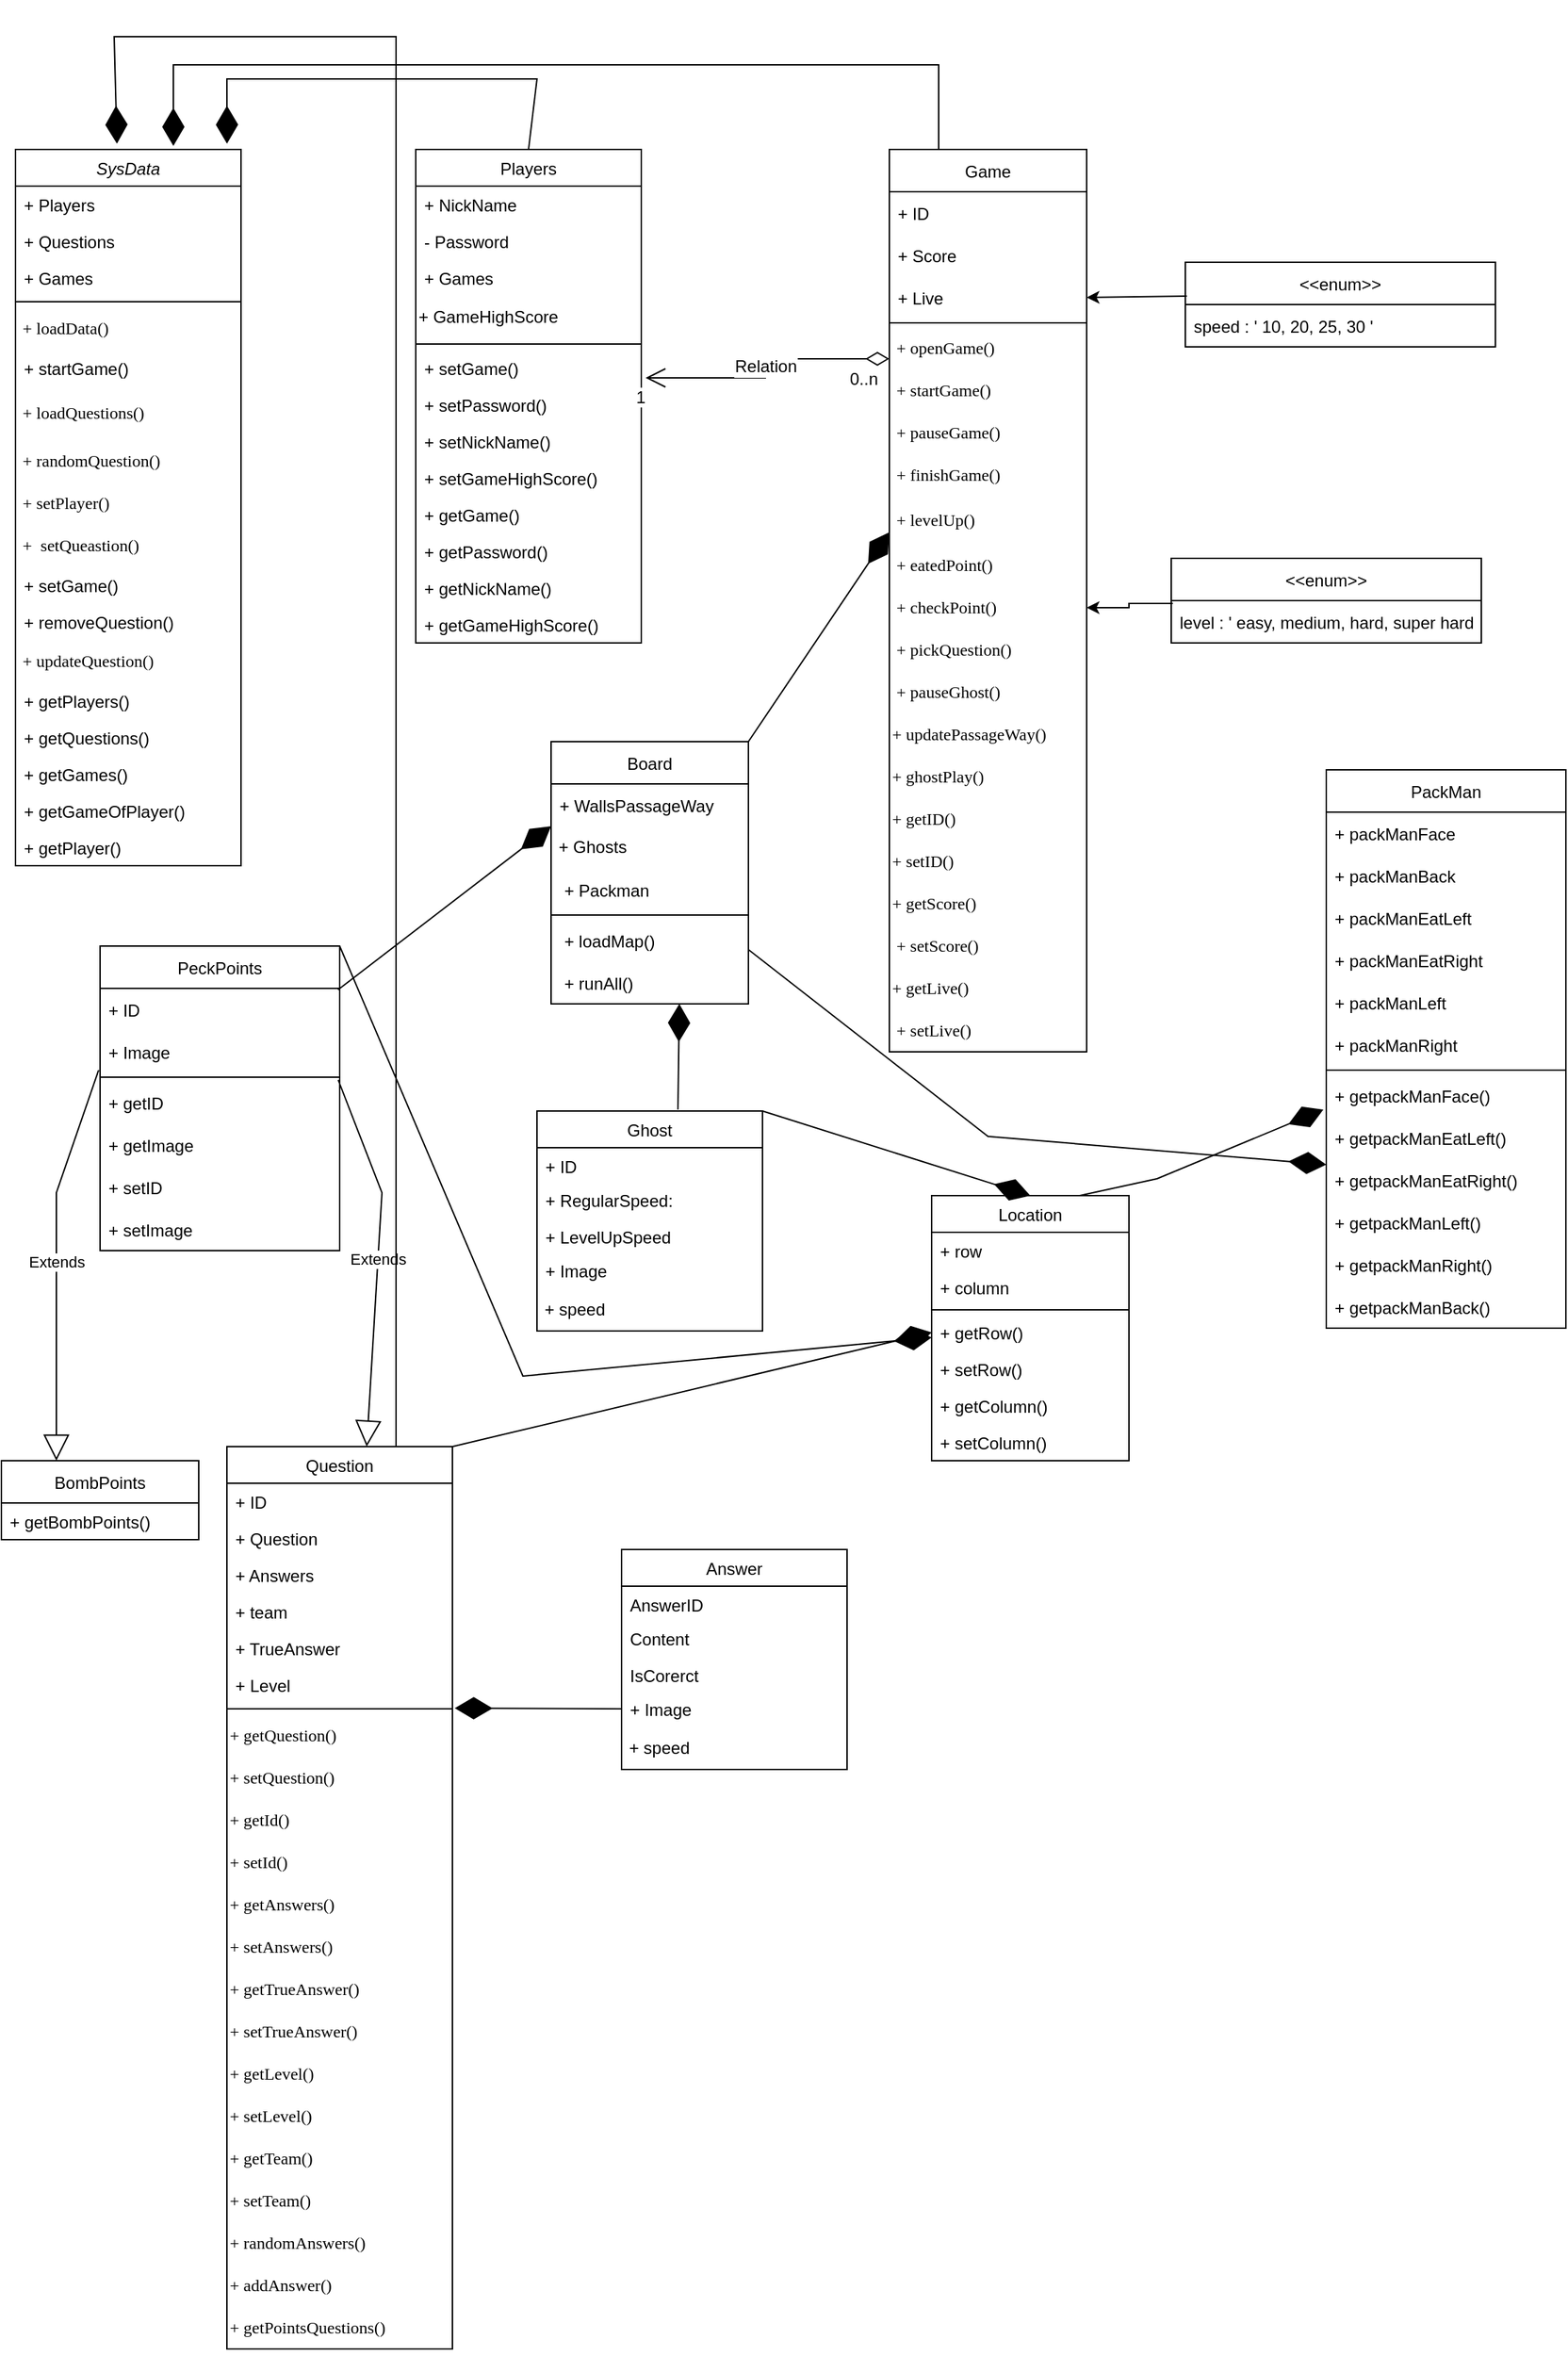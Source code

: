 <mxfile version="15.7.0" type="github">
  <diagram id="C5RBs43oDa-KdzZeNtuy" name="Page-1">
    <mxGraphModel dx="1773" dy="1814" grid="1" gridSize="10" guides="1" tooltips="1" connect="1" arrows="1" fold="1" page="1" pageScale="1" pageWidth="827" pageHeight="1169" math="0" shadow="0">
      <root>
        <mxCell id="WIyWlLk6GJQsqaUBKTNV-0" />
        <mxCell id="WIyWlLk6GJQsqaUBKTNV-1" parent="WIyWlLk6GJQsqaUBKTNV-0" />
        <mxCell id="zkfFHV4jXpPFQw0GAbJ--0" value="SysData" style="swimlane;fontStyle=2;align=center;verticalAlign=top;childLayout=stackLayout;horizontal=1;startSize=26;horizontalStack=0;resizeParent=1;resizeLast=0;collapsible=1;marginBottom=0;rounded=0;shadow=0;strokeWidth=1;" parent="WIyWlLk6GJQsqaUBKTNV-1" vertex="1">
          <mxGeometry x="-30" y="20" width="160" height="508" as="geometry">
            <mxRectangle x="230" y="140" width="160" height="26" as="alternateBounds" />
          </mxGeometry>
        </mxCell>
        <mxCell id="zkfFHV4jXpPFQw0GAbJ--1" value="+ Players" style="text;align=left;verticalAlign=top;spacingLeft=4;spacingRight=4;overflow=hidden;rotatable=0;points=[[0,0.5],[1,0.5]];portConstraint=eastwest;" parent="zkfFHV4jXpPFQw0GAbJ--0" vertex="1">
          <mxGeometry y="26" width="160" height="26" as="geometry" />
        </mxCell>
        <mxCell id="zkfFHV4jXpPFQw0GAbJ--2" value="+ Questions" style="text;align=left;verticalAlign=top;spacingLeft=4;spacingRight=4;overflow=hidden;rotatable=0;points=[[0,0.5],[1,0.5]];portConstraint=eastwest;rounded=0;shadow=0;html=0;" parent="zkfFHV4jXpPFQw0GAbJ--0" vertex="1">
          <mxGeometry y="52" width="160" height="26" as="geometry" />
        </mxCell>
        <mxCell id="zkfFHV4jXpPFQw0GAbJ--3" value="+ Games" style="text;align=left;verticalAlign=top;spacingLeft=4;spacingRight=4;overflow=hidden;rotatable=0;points=[[0,0.5],[1,0.5]];portConstraint=eastwest;rounded=0;shadow=0;html=0;" parent="zkfFHV4jXpPFQw0GAbJ--0" vertex="1">
          <mxGeometry y="78" width="160" height="26" as="geometry" />
        </mxCell>
        <mxCell id="zkfFHV4jXpPFQw0GAbJ--4" value="" style="line;html=1;strokeWidth=1;align=left;verticalAlign=middle;spacingTop=-1;spacingLeft=3;spacingRight=3;rotatable=0;labelPosition=right;points=[];portConstraint=eastwest;" parent="zkfFHV4jXpPFQw0GAbJ--0" vertex="1">
          <mxGeometry y="104" width="160" height="8" as="geometry" />
        </mxCell>
        <mxCell id="VODUsRYp1Ze5HDBZDZkg-0" value="&lt;div class=&quot;page&quot; title=&quot;Page 9&quot; style=&quot;font-size: 12px&quot;&gt;&lt;div class=&quot;section&quot; style=&quot;background-color: rgb(255 , 255 , 255) ; font-size: 12px&quot;&gt;&lt;div class=&quot;layoutArea&quot; style=&quot;font-size: 12px&quot;&gt;&lt;div class=&quot;column&quot; style=&quot;font-size: 12px&quot;&gt;&lt;p style=&quot;font-size: 12px&quot;&gt;&lt;span style=&quot;font-family: &amp;#34;arialmt&amp;#34; ; font-size: 12px&quot;&gt;&lt;font style=&quot;font-size: 12px&quot;&gt;&amp;nbsp;+ loadData()&lt;/font&gt;&lt;/span&gt;&lt;/p&gt;&lt;/div&gt;&lt;/div&gt;&lt;/div&gt;&lt;/div&gt;" style="text;html=1;strokeColor=none;fillColor=none;align=left;verticalAlign=middle;whiteSpace=wrap;rounded=0;fontSize=12;" parent="zkfFHV4jXpPFQw0GAbJ--0" vertex="1">
          <mxGeometry y="112" width="160" height="30" as="geometry" />
        </mxCell>
        <mxCell id="zkfFHV4jXpPFQw0GAbJ--5" value="+ startGame()" style="text;align=left;verticalAlign=top;spacingLeft=4;spacingRight=4;overflow=hidden;rotatable=0;points=[[0,0.5],[1,0.5]];portConstraint=eastwest;" parent="zkfFHV4jXpPFQw0GAbJ--0" vertex="1">
          <mxGeometry y="142" width="160" height="26" as="geometry" />
        </mxCell>
        <mxCell id="VODUsRYp1Ze5HDBZDZkg-4" value="&lt;div class=&quot;page&quot; title=&quot;Page 9&quot;&gt;&lt;div class=&quot;section&quot; style=&quot;background-color: rgb(255 , 255 , 255)&quot;&gt;&lt;div class=&quot;layoutArea&quot;&gt;&lt;div class=&quot;column&quot;&gt;&lt;p&gt;&lt;span style=&quot;font-family: &amp;#34;arialmt&amp;#34;&quot;&gt;&lt;font style=&quot;font-size: 12px&quot;&gt;&amp;nbsp;+ loadQuestions()&lt;/font&gt;&lt;/span&gt;&lt;/p&gt;&lt;/div&gt;&lt;/div&gt;&lt;/div&gt;&lt;/div&gt;" style="text;html=1;strokeColor=none;fillColor=none;align=left;verticalAlign=middle;whiteSpace=wrap;rounded=0;" parent="zkfFHV4jXpPFQw0GAbJ--0" vertex="1">
          <mxGeometry y="168" width="160" height="38" as="geometry" />
        </mxCell>
        <mxCell id="VODUsRYp1Ze5HDBZDZkg-9" value="&lt;div class=&quot;page&quot; title=&quot;Page 9&quot; style=&quot;font-size: 12px&quot;&gt;&lt;div class=&quot;section&quot; style=&quot;background-color: rgb(255 , 255 , 255) ; font-size: 12px&quot;&gt;&lt;div class=&quot;layoutArea&quot; style=&quot;font-size: 12px&quot;&gt;&lt;div class=&quot;column&quot; style=&quot;font-size: 12px&quot;&gt;&lt;div class=&quot;page&quot; title=&quot;Page 9&quot; style=&quot;font-size: 12px&quot;&gt;&lt;div class=&quot;section&quot; style=&quot;font-size: 12px&quot;&gt;&lt;div class=&quot;layoutArea&quot; style=&quot;font-size: 12px&quot;&gt;&lt;div class=&quot;column&quot; style=&quot;font-size: 12px&quot;&gt;&lt;p style=&quot;font-size: 12px&quot;&gt;&lt;span style=&quot;font-size: 12px ; font-family: &amp;#34;arialmt&amp;#34;&quot;&gt;&amp;nbsp;+ randomQuestion()&lt;/span&gt;&lt;/p&gt;&lt;/div&gt;&lt;/div&gt;&lt;/div&gt;&lt;/div&gt;&lt;/div&gt;&lt;/div&gt;&lt;/div&gt;&lt;/div&gt;" style="text;html=1;strokeColor=none;fillColor=none;align=left;verticalAlign=middle;whiteSpace=wrap;rounded=0;fontSize=12;" parent="zkfFHV4jXpPFQw0GAbJ--0" vertex="1">
          <mxGeometry y="206" width="160" height="30" as="geometry" />
        </mxCell>
        <mxCell id="VODUsRYp1Ze5HDBZDZkg-3" value="&lt;div class=&quot;page&quot; title=&quot;Page 9&quot; style=&quot;font-size: 12px&quot;&gt;&lt;div class=&quot;section&quot; style=&quot;background-color: rgb(255 , 255 , 255) ; font-size: 12px&quot;&gt;&lt;div class=&quot;layoutArea&quot; style=&quot;font-size: 12px&quot;&gt;&lt;div class=&quot;column&quot; style=&quot;font-size: 12px&quot;&gt;&lt;p style=&quot;font-size: 12px&quot;&gt;&lt;span style=&quot;font-size: 12px ; font-family: &amp;#34;arialmt&amp;#34;&quot;&gt;&amp;nbsp;+ setPlayer()&lt;/span&gt;&lt;/p&gt;&lt;/div&gt;&lt;/div&gt;&lt;/div&gt;&lt;/div&gt;" style="text;html=1;strokeColor=none;fillColor=none;align=left;verticalAlign=middle;whiteSpace=wrap;rounded=0;fontSize=12;" parent="zkfFHV4jXpPFQw0GAbJ--0" vertex="1">
          <mxGeometry y="236" width="160" height="30" as="geometry" />
        </mxCell>
        <mxCell id="VODUsRYp1Ze5HDBZDZkg-5" value="&lt;div class=&quot;page&quot; title=&quot;Page 9&quot; style=&quot;font-size: 12px&quot;&gt;&lt;div class=&quot;section&quot; style=&quot;background-color: rgb(255 , 255 , 255) ; font-size: 12px&quot;&gt;&lt;div class=&quot;layoutArea&quot; style=&quot;font-size: 12px&quot;&gt;&lt;div class=&quot;column&quot; style=&quot;font-size: 12px&quot;&gt;&lt;p style=&quot;font-size: 12px&quot;&gt;&lt;span style=&quot;font-size: 12px ; font-family: &amp;#34;arialmt&amp;#34;&quot;&gt;&amp;nbsp;+ &amp;nbsp;setQueastion()&lt;/span&gt;&lt;/p&gt;&lt;/div&gt;&lt;/div&gt;&lt;/div&gt;&lt;/div&gt;" style="text;html=1;strokeColor=none;fillColor=none;align=left;verticalAlign=middle;whiteSpace=wrap;rounded=0;fontSize=12;" parent="zkfFHV4jXpPFQw0GAbJ--0" vertex="1">
          <mxGeometry y="266" width="160" height="30" as="geometry" />
        </mxCell>
        <mxCell id="VODUsRYp1Ze5HDBZDZkg-91" value="+ setGame()" style="text;align=left;verticalAlign=top;spacingLeft=4;spacingRight=4;overflow=hidden;rotatable=0;points=[[0,0.5],[1,0.5]];portConstraint=eastwest;" parent="zkfFHV4jXpPFQw0GAbJ--0" vertex="1">
          <mxGeometry y="296" width="160" height="26" as="geometry" />
        </mxCell>
        <mxCell id="VODUsRYp1Ze5HDBZDZkg-6" value="+ removeQuestion()" style="text;align=left;verticalAlign=top;spacingLeft=4;spacingRight=4;overflow=hidden;rotatable=0;points=[[0,0.5],[1,0.5]];portConstraint=eastwest;" parent="zkfFHV4jXpPFQw0GAbJ--0" vertex="1">
          <mxGeometry y="322" width="160" height="26" as="geometry" />
        </mxCell>
        <mxCell id="VODUsRYp1Ze5HDBZDZkg-7" value="&lt;div class=&quot;page&quot; title=&quot;Page 9&quot; style=&quot;font-size: 12px&quot;&gt;&lt;div class=&quot;section&quot; style=&quot;background-color: rgb(255 , 255 , 255) ; font-size: 12px&quot;&gt;&lt;div class=&quot;layoutArea&quot; style=&quot;font-size: 12px&quot;&gt;&lt;div class=&quot;column&quot; style=&quot;font-size: 12px&quot;&gt;&lt;p style=&quot;font-size: 12px&quot;&gt;&lt;span style=&quot;font-size: 12px ; font-family: &amp;#34;arialmt&amp;#34;&quot;&gt;&amp;nbsp;+ updateQuestion()&lt;/span&gt;&lt;/p&gt;&lt;/div&gt;&lt;/div&gt;&lt;/div&gt;&lt;/div&gt;" style="text;html=1;strokeColor=none;fillColor=none;align=left;verticalAlign=middle;whiteSpace=wrap;rounded=0;fontSize=12;" parent="zkfFHV4jXpPFQw0GAbJ--0" vertex="1">
          <mxGeometry y="348" width="160" height="30" as="geometry" />
        </mxCell>
        <mxCell id="VODUsRYp1Ze5HDBZDZkg-10" value="+ getPlayers()" style="text;align=left;verticalAlign=top;spacingLeft=4;spacingRight=4;overflow=hidden;rotatable=0;points=[[0,0.5],[1,0.5]];portConstraint=eastwest;" parent="zkfFHV4jXpPFQw0GAbJ--0" vertex="1">
          <mxGeometry y="378" width="160" height="26" as="geometry" />
        </mxCell>
        <mxCell id="VODUsRYp1Ze5HDBZDZkg-82" value="+ getQuestions()" style="text;align=left;verticalAlign=top;spacingLeft=4;spacingRight=4;overflow=hidden;rotatable=0;points=[[0,0.5],[1,0.5]];portConstraint=eastwest;" parent="zkfFHV4jXpPFQw0GAbJ--0" vertex="1">
          <mxGeometry y="404" width="160" height="26" as="geometry" />
        </mxCell>
        <mxCell id="VODUsRYp1Ze5HDBZDZkg-83" value="+ getGames()" style="text;align=left;verticalAlign=top;spacingLeft=4;spacingRight=4;overflow=hidden;rotatable=0;points=[[0,0.5],[1,0.5]];portConstraint=eastwest;" parent="zkfFHV4jXpPFQw0GAbJ--0" vertex="1">
          <mxGeometry y="430" width="160" height="26" as="geometry" />
        </mxCell>
        <mxCell id="VODUsRYp1Ze5HDBZDZkg-84" value="+ getGameOfPlayer()" style="text;align=left;verticalAlign=top;spacingLeft=4;spacingRight=4;overflow=hidden;rotatable=0;points=[[0,0.5],[1,0.5]];portConstraint=eastwest;" parent="zkfFHV4jXpPFQw0GAbJ--0" vertex="1">
          <mxGeometry y="456" width="160" height="26" as="geometry" />
        </mxCell>
        <mxCell id="VODUsRYp1Ze5HDBZDZkg-85" value="+ getPlayer()" style="text;align=left;verticalAlign=top;spacingLeft=4;spacingRight=4;overflow=hidden;rotatable=0;points=[[0,0.5],[1,0.5]];portConstraint=eastwest;" parent="zkfFHV4jXpPFQw0GAbJ--0" vertex="1">
          <mxGeometry y="482" width="160" height="26" as="geometry" />
        </mxCell>
        <mxCell id="zkfFHV4jXpPFQw0GAbJ--6" value="Question" style="swimlane;fontStyle=0;align=center;verticalAlign=top;childLayout=stackLayout;horizontal=1;startSize=26;horizontalStack=0;resizeParent=1;resizeLast=0;collapsible=1;marginBottom=0;rounded=0;shadow=0;strokeWidth=1;" parent="WIyWlLk6GJQsqaUBKTNV-1" vertex="1">
          <mxGeometry x="120" y="940" width="160" height="640" as="geometry">
            <mxRectangle x="130" y="380" width="160" height="26" as="alternateBounds" />
          </mxGeometry>
        </mxCell>
        <mxCell id="zkfFHV4jXpPFQw0GAbJ--8" value="+ ID" style="text;align=left;verticalAlign=top;spacingLeft=4;spacingRight=4;overflow=hidden;rotatable=0;points=[[0,0.5],[1,0.5]];portConstraint=eastwest;rounded=0;shadow=0;html=0;" parent="zkfFHV4jXpPFQw0GAbJ--6" vertex="1">
          <mxGeometry y="26" width="160" height="26" as="geometry" />
        </mxCell>
        <mxCell id="zkfFHV4jXpPFQw0GAbJ--7" value="+ Question" style="text;align=left;verticalAlign=top;spacingLeft=4;spacingRight=4;overflow=hidden;rotatable=0;points=[[0,0.5],[1,0.5]];portConstraint=eastwest;" parent="zkfFHV4jXpPFQw0GAbJ--6" vertex="1">
          <mxGeometry y="52" width="160" height="26" as="geometry" />
        </mxCell>
        <mxCell id="zkfFHV4jXpPFQw0GAbJ--11" value="+ Answers" style="text;align=left;verticalAlign=top;spacingLeft=4;spacingRight=4;overflow=hidden;rotatable=0;points=[[0,0.5],[1,0.5]];portConstraint=eastwest;" parent="zkfFHV4jXpPFQw0GAbJ--6" vertex="1">
          <mxGeometry y="78" width="160" height="26" as="geometry" />
        </mxCell>
        <mxCell id="yRffIPO9iFbYWr8JUtRW-6" value="+ team" style="text;align=left;verticalAlign=top;spacingLeft=4;spacingRight=4;overflow=hidden;rotatable=0;points=[[0,0.5],[1,0.5]];portConstraint=eastwest;" vertex="1" parent="zkfFHV4jXpPFQw0GAbJ--6">
          <mxGeometry y="104" width="160" height="26" as="geometry" />
        </mxCell>
        <mxCell id="yRffIPO9iFbYWr8JUtRW-13" value="+ TrueAnswer" style="text;align=left;verticalAlign=top;spacingLeft=4;spacingRight=4;overflow=hidden;rotatable=0;points=[[0,0.5],[1,0.5]];portConstraint=eastwest;" vertex="1" parent="zkfFHV4jXpPFQw0GAbJ--6">
          <mxGeometry y="130" width="160" height="26" as="geometry" />
        </mxCell>
        <mxCell id="VODUsRYp1Ze5HDBZDZkg-20" value="+ Level" style="text;align=left;verticalAlign=top;spacingLeft=4;spacingRight=4;overflow=hidden;rotatable=0;points=[[0,0.5],[1,0.5]];portConstraint=eastwest;" parent="zkfFHV4jXpPFQw0GAbJ--6" vertex="1">
          <mxGeometry y="156" width="160" height="26" as="geometry" />
        </mxCell>
        <mxCell id="zkfFHV4jXpPFQw0GAbJ--9" value="" style="line;html=1;strokeWidth=1;align=left;verticalAlign=middle;spacingTop=-1;spacingLeft=3;spacingRight=3;rotatable=0;labelPosition=right;points=[];portConstraint=eastwest;" parent="zkfFHV4jXpPFQw0GAbJ--6" vertex="1">
          <mxGeometry y="182" width="160" height="8" as="geometry" />
        </mxCell>
        <mxCell id="VODUsRYp1Ze5HDBZDZkg-21" value="&lt;div class=&quot;page&quot; title=&quot;Page 10&quot; style=&quot;font-size: 12px&quot;&gt;&lt;div class=&quot;section&quot; style=&quot;background-color: rgb(255 , 255 , 255) ; font-size: 12px&quot;&gt;&lt;div class=&quot;layoutArea&quot; style=&quot;font-size: 12px&quot;&gt;&lt;div class=&quot;column&quot; style=&quot;font-size: 12px&quot;&gt;&lt;p style=&quot;font-size: 12px&quot;&gt;&lt;span style=&quot;font-size: 12px ; font-family: &amp;#34;arialmt&amp;#34;&quot;&gt;+&amp;nbsp;&lt;/span&gt;&lt;span style=&quot;font-family: &amp;#34;menlo&amp;#34;&quot;&gt;getQuestion&lt;/span&gt;&lt;span style=&quot;font-family: &amp;#34;arialmt&amp;#34;&quot;&gt;()&lt;/span&gt;&lt;/p&gt;&lt;/div&gt;&lt;/div&gt;&lt;/div&gt;&lt;/div&gt;" style="text;html=1;strokeColor=none;fillColor=none;align=left;verticalAlign=middle;whiteSpace=wrap;rounded=0;fontSize=12;" parent="zkfFHV4jXpPFQw0GAbJ--6" vertex="1">
          <mxGeometry y="190" width="160" height="30" as="geometry" />
        </mxCell>
        <mxCell id="yRffIPO9iFbYWr8JUtRW-7" value="&lt;div class=&quot;page&quot; title=&quot;Page 10&quot; style=&quot;font-size: 12px&quot;&gt;&lt;div class=&quot;section&quot; style=&quot;background-color: rgb(255 , 255 , 255) ; font-size: 12px&quot;&gt;&lt;div class=&quot;layoutArea&quot; style=&quot;font-size: 12px&quot;&gt;&lt;div class=&quot;column&quot; style=&quot;font-size: 12px&quot;&gt;&lt;p style=&quot;margin: 0px ; font-stretch: normal ; line-height: normal ; font-family: &amp;#34;menlo&amp;#34;&quot;&gt;+ setQuestion()&lt;/p&gt;&lt;/div&gt;&lt;/div&gt;&lt;/div&gt;&lt;/div&gt;" style="text;html=1;strokeColor=none;fillColor=none;align=left;verticalAlign=middle;whiteSpace=wrap;rounded=0;fontSize=12;" vertex="1" parent="zkfFHV4jXpPFQw0GAbJ--6">
          <mxGeometry y="220" width="160" height="30" as="geometry" />
        </mxCell>
        <mxCell id="yRffIPO9iFbYWr8JUtRW-8" value="&lt;div class=&quot;page&quot; title=&quot;Page 10&quot; style=&quot;font-size: 12px&quot;&gt;&lt;div class=&quot;section&quot; style=&quot;background-color: rgb(255 , 255 , 255) ; font-size: 12px&quot;&gt;&lt;div class=&quot;layoutArea&quot; style=&quot;font-size: 12px&quot;&gt;&lt;div class=&quot;column&quot; style=&quot;font-size: 12px&quot;&gt;&lt;p style=&quot;margin: 0px ; font-stretch: normal ; line-height: normal ; font-family: &amp;#34;menlo&amp;#34;&quot;&gt;+ getId()&lt;/p&gt;&lt;/div&gt;&lt;/div&gt;&lt;/div&gt;&lt;/div&gt;" style="text;html=1;strokeColor=none;fillColor=none;align=left;verticalAlign=middle;whiteSpace=wrap;rounded=0;fontSize=12;" vertex="1" parent="zkfFHV4jXpPFQw0GAbJ--6">
          <mxGeometry y="250" width="160" height="30" as="geometry" />
        </mxCell>
        <mxCell id="yRffIPO9iFbYWr8JUtRW-9" value="&lt;div class=&quot;page&quot; title=&quot;Page 10&quot; style=&quot;font-size: 12px&quot;&gt;&lt;div class=&quot;section&quot; style=&quot;background-color: rgb(255 , 255 , 255) ; font-size: 12px&quot;&gt;&lt;div class=&quot;layoutArea&quot; style=&quot;font-size: 12px&quot;&gt;&lt;div class=&quot;column&quot; style=&quot;font-size: 12px&quot;&gt;&lt;p style=&quot;font-size: 12px&quot;&gt;&lt;span style=&quot;font-size: 12px ; font-family: &amp;#34;arialmt&amp;#34;&quot;&gt;+&amp;nbsp;&lt;/span&gt;&lt;span style=&quot;font-family: &amp;#34;menlo&amp;#34;&quot;&gt;setId()&lt;/span&gt;&lt;/p&gt;&lt;/div&gt;&lt;/div&gt;&lt;/div&gt;&lt;/div&gt;" style="text;html=1;strokeColor=none;fillColor=none;align=left;verticalAlign=middle;whiteSpace=wrap;rounded=0;fontSize=12;" vertex="1" parent="zkfFHV4jXpPFQw0GAbJ--6">
          <mxGeometry y="280" width="160" height="30" as="geometry" />
        </mxCell>
        <mxCell id="yRffIPO9iFbYWr8JUtRW-10" value="&lt;div class=&quot;page&quot; title=&quot;Page 10&quot; style=&quot;font-size: 12px&quot;&gt;&lt;div class=&quot;section&quot; style=&quot;background-color: rgb(255 , 255 , 255) ; font-size: 12px&quot;&gt;&lt;div class=&quot;layoutArea&quot; style=&quot;font-size: 12px&quot;&gt;&lt;div class=&quot;column&quot; style=&quot;font-size: 12px&quot;&gt;&lt;p style=&quot;font-size: 12px&quot;&gt;&lt;span style=&quot;font-size: 12px ; font-family: &amp;#34;arialmt&amp;#34;&quot;&gt;+&amp;nbsp;&lt;/span&gt;&lt;span style=&quot;font-family: &amp;#34;menlo&amp;#34;&quot;&gt;getAnswers()&lt;/span&gt;&lt;/p&gt;&lt;/div&gt;&lt;/div&gt;&lt;/div&gt;&lt;/div&gt;" style="text;html=1;strokeColor=none;fillColor=none;align=left;verticalAlign=middle;whiteSpace=wrap;rounded=0;fontSize=12;" vertex="1" parent="zkfFHV4jXpPFQw0GAbJ--6">
          <mxGeometry y="310" width="160" height="30" as="geometry" />
        </mxCell>
        <mxCell id="yRffIPO9iFbYWr8JUtRW-11" value="&lt;div class=&quot;page&quot; title=&quot;Page 10&quot; style=&quot;font-size: 12px&quot;&gt;&lt;div class=&quot;section&quot; style=&quot;background-color: rgb(255 , 255 , 255) ; font-size: 12px&quot;&gt;&lt;div class=&quot;layoutArea&quot; style=&quot;font-size: 12px&quot;&gt;&lt;div class=&quot;column&quot; style=&quot;font-size: 12px&quot;&gt;&lt;p style=&quot;font-size: 12px&quot;&gt;&lt;span style=&quot;font-size: 12px ; font-family: &amp;#34;arialmt&amp;#34;&quot;&gt;+&amp;nbsp;&lt;/span&gt;&lt;span style=&quot;font-family: &amp;#34;menlo&amp;#34;&quot;&gt;setAnswers()&lt;/span&gt;&lt;/p&gt;&lt;/div&gt;&lt;/div&gt;&lt;/div&gt;&lt;/div&gt;" style="text;html=1;strokeColor=none;fillColor=none;align=left;verticalAlign=middle;whiteSpace=wrap;rounded=0;fontSize=12;" vertex="1" parent="zkfFHV4jXpPFQw0GAbJ--6">
          <mxGeometry y="340" width="160" height="30" as="geometry" />
        </mxCell>
        <mxCell id="yRffIPO9iFbYWr8JUtRW-12" value="&lt;div class=&quot;page&quot; title=&quot;Page 10&quot; style=&quot;font-size: 12px&quot;&gt;&lt;div class=&quot;section&quot; style=&quot;background-color: rgb(255 , 255 , 255) ; font-size: 12px&quot;&gt;&lt;div class=&quot;layoutArea&quot; style=&quot;font-size: 12px&quot;&gt;&lt;div class=&quot;column&quot; style=&quot;font-size: 12px&quot;&gt;&lt;p style=&quot;font-size: 12px&quot;&gt;&lt;span style=&quot;font-size: 12px ; font-family: &amp;#34;arialmt&amp;#34;&quot;&gt;+&amp;nbsp;&lt;/span&gt;&lt;span style=&quot;font-family: &amp;#34;menlo&amp;#34;&quot;&gt;getTrueAnswer()&lt;/span&gt;&lt;/p&gt;&lt;/div&gt;&lt;/div&gt;&lt;/div&gt;&lt;/div&gt;" style="text;html=1;strokeColor=none;fillColor=none;align=left;verticalAlign=middle;whiteSpace=wrap;rounded=0;fontSize=12;" vertex="1" parent="zkfFHV4jXpPFQw0GAbJ--6">
          <mxGeometry y="370" width="160" height="30" as="geometry" />
        </mxCell>
        <mxCell id="yRffIPO9iFbYWr8JUtRW-15" value="&lt;div class=&quot;page&quot; title=&quot;Page 10&quot; style=&quot;font-size: 12px&quot;&gt;&lt;div class=&quot;section&quot; style=&quot;background-color: rgb(255 , 255 , 255) ; font-size: 12px&quot;&gt;&lt;div class=&quot;layoutArea&quot; style=&quot;font-size: 12px&quot;&gt;&lt;div class=&quot;column&quot; style=&quot;font-size: 12px&quot;&gt;&lt;p style=&quot;font-size: 12px&quot;&gt;&lt;span style=&quot;font-size: 12px ; font-family: &amp;#34;arialmt&amp;#34;&quot;&gt;+&amp;nbsp;&lt;/span&gt;&lt;span style=&quot;font-family: &amp;#34;menlo&amp;#34;&quot;&gt;setTrueAnswer()&lt;/span&gt;&lt;/p&gt;&lt;/div&gt;&lt;/div&gt;&lt;/div&gt;&lt;/div&gt;" style="text;html=1;strokeColor=none;fillColor=none;align=left;verticalAlign=middle;whiteSpace=wrap;rounded=0;fontSize=12;" vertex="1" parent="zkfFHV4jXpPFQw0GAbJ--6">
          <mxGeometry y="400" width="160" height="30" as="geometry" />
        </mxCell>
        <mxCell id="yRffIPO9iFbYWr8JUtRW-16" value="&lt;div class=&quot;page&quot; title=&quot;Page 10&quot; style=&quot;font-size: 12px&quot;&gt;&lt;div class=&quot;section&quot; style=&quot;background-color: rgb(255 , 255 , 255) ; font-size: 12px&quot;&gt;&lt;div class=&quot;layoutArea&quot; style=&quot;font-size: 12px&quot;&gt;&lt;div class=&quot;column&quot; style=&quot;font-size: 12px&quot;&gt;&lt;p style=&quot;font-size: 12px&quot;&gt;&lt;span style=&quot;font-size: 12px ; font-family: &amp;#34;arialmt&amp;#34;&quot;&gt;+&amp;nbsp;&lt;/span&gt;&lt;span style=&quot;font-family: &amp;#34;menlo&amp;#34;&quot;&gt;getLevel()&lt;/span&gt;&lt;/p&gt;&lt;/div&gt;&lt;/div&gt;&lt;/div&gt;&lt;/div&gt;" style="text;html=1;strokeColor=none;fillColor=none;align=left;verticalAlign=middle;whiteSpace=wrap;rounded=0;fontSize=12;" vertex="1" parent="zkfFHV4jXpPFQw0GAbJ--6">
          <mxGeometry y="430" width="160" height="30" as="geometry" />
        </mxCell>
        <mxCell id="yRffIPO9iFbYWr8JUtRW-18" value="&lt;div class=&quot;page&quot; title=&quot;Page 10&quot; style=&quot;font-size: 12px&quot;&gt;&lt;div class=&quot;section&quot; style=&quot;background-color: rgb(255 , 255 , 255) ; font-size: 12px&quot;&gt;&lt;div class=&quot;layoutArea&quot; style=&quot;font-size: 12px&quot;&gt;&lt;div class=&quot;column&quot; style=&quot;font-size: 12px&quot;&gt;&lt;p style=&quot;font-size: 12px&quot;&gt;&lt;span style=&quot;font-size: 12px ; font-family: &amp;#34;arialmt&amp;#34;&quot;&gt;+&amp;nbsp;&lt;/span&gt;&lt;span style=&quot;font-family: &amp;#34;menlo&amp;#34;&quot;&gt;setLevel&lt;/span&gt;&lt;span style=&quot;font-family: &amp;#34;menlo&amp;#34;&quot;&gt;()&lt;/span&gt;&lt;/p&gt;&lt;/div&gt;&lt;/div&gt;&lt;/div&gt;&lt;/div&gt;" style="text;html=1;strokeColor=none;fillColor=none;align=left;verticalAlign=middle;whiteSpace=wrap;rounded=0;fontSize=12;" vertex="1" parent="zkfFHV4jXpPFQw0GAbJ--6">
          <mxGeometry y="460" width="160" height="30" as="geometry" />
        </mxCell>
        <mxCell id="yRffIPO9iFbYWr8JUtRW-19" value="&lt;div class=&quot;page&quot; title=&quot;Page 10&quot; style=&quot;font-size: 12px&quot;&gt;&lt;div class=&quot;section&quot; style=&quot;background-color: rgb(255 , 255 , 255) ; font-size: 12px&quot;&gt;&lt;div class=&quot;layoutArea&quot; style=&quot;font-size: 12px&quot;&gt;&lt;div class=&quot;column&quot; style=&quot;font-size: 12px&quot;&gt;&lt;p style=&quot;font-size: 12px&quot;&gt;&lt;span style=&quot;font-size: 12px ; font-family: &amp;#34;arialmt&amp;#34;&quot;&gt;+&amp;nbsp;&lt;/span&gt;&lt;span style=&quot;font-family: &amp;#34;menlo&amp;#34;&quot;&gt;getTeam&lt;/span&gt;&lt;span style=&quot;font-family: &amp;#34;menlo&amp;#34;&quot;&gt;()&lt;/span&gt;&lt;/p&gt;&lt;/div&gt;&lt;/div&gt;&lt;/div&gt;&lt;/div&gt;" style="text;html=1;strokeColor=none;fillColor=none;align=left;verticalAlign=middle;whiteSpace=wrap;rounded=0;fontSize=12;" vertex="1" parent="zkfFHV4jXpPFQw0GAbJ--6">
          <mxGeometry y="490" width="160" height="30" as="geometry" />
        </mxCell>
        <mxCell id="yRffIPO9iFbYWr8JUtRW-20" value="&lt;div class=&quot;page&quot; title=&quot;Page 10&quot; style=&quot;font-size: 12px&quot;&gt;&lt;div class=&quot;section&quot; style=&quot;background-color: rgb(255 , 255 , 255) ; font-size: 12px&quot;&gt;&lt;div class=&quot;layoutArea&quot; style=&quot;font-size: 12px&quot;&gt;&lt;div class=&quot;column&quot; style=&quot;font-size: 12px&quot;&gt;&lt;p style=&quot;font-size: 12px&quot;&gt;&lt;span style=&quot;font-size: 12px ; font-family: &amp;#34;arialmt&amp;#34;&quot;&gt;+&amp;nbsp;&lt;/span&gt;&lt;span style=&quot;font-family: &amp;#34;menlo&amp;#34;&quot;&gt;setTeam&lt;/span&gt;&lt;span style=&quot;font-family: &amp;#34;menlo&amp;#34;&quot;&gt;()&lt;/span&gt;&lt;/p&gt;&lt;/div&gt;&lt;/div&gt;&lt;/div&gt;&lt;/div&gt;" style="text;html=1;strokeColor=none;fillColor=none;align=left;verticalAlign=middle;whiteSpace=wrap;rounded=0;fontSize=12;" vertex="1" parent="zkfFHV4jXpPFQw0GAbJ--6">
          <mxGeometry y="520" width="160" height="30" as="geometry" />
        </mxCell>
        <mxCell id="yRffIPO9iFbYWr8JUtRW-21" value="&lt;div class=&quot;page&quot; title=&quot;Page 10&quot; style=&quot;font-size: 12px&quot;&gt;&lt;div class=&quot;section&quot; style=&quot;background-color: rgb(255 , 255 , 255) ; font-size: 12px&quot;&gt;&lt;div class=&quot;layoutArea&quot; style=&quot;font-size: 12px&quot;&gt;&lt;div class=&quot;column&quot; style=&quot;font-size: 12px&quot;&gt;&lt;p style=&quot;font-size: 12px&quot;&gt;&lt;span style=&quot;font-size: 12px ; font-family: &amp;#34;arialmt&amp;#34;&quot;&gt;+&amp;nbsp;&lt;/span&gt;&lt;span style=&quot;font-family: &amp;#34;menlo&amp;#34;&quot;&gt;randomAnswers&lt;/span&gt;&lt;span style=&quot;font-family: &amp;#34;menlo&amp;#34;&quot;&gt;()&lt;/span&gt;&lt;/p&gt;&lt;/div&gt;&lt;/div&gt;&lt;/div&gt;&lt;/div&gt;" style="text;html=1;strokeColor=none;fillColor=none;align=left;verticalAlign=middle;whiteSpace=wrap;rounded=0;fontSize=12;" vertex="1" parent="zkfFHV4jXpPFQw0GAbJ--6">
          <mxGeometry y="550" width="160" height="30" as="geometry" />
        </mxCell>
        <mxCell id="yRffIPO9iFbYWr8JUtRW-22" value="&lt;div class=&quot;page&quot; title=&quot;Page 10&quot; style=&quot;font-size: 12px&quot;&gt;&lt;div class=&quot;section&quot; style=&quot;background-color: rgb(255 , 255 , 255) ; font-size: 12px&quot;&gt;&lt;div class=&quot;layoutArea&quot; style=&quot;font-size: 12px&quot;&gt;&lt;div class=&quot;column&quot; style=&quot;font-size: 12px&quot;&gt;&lt;p style=&quot;font-size: 12px&quot;&gt;&lt;span style=&quot;font-size: 12px ; font-family: &amp;#34;arialmt&amp;#34;&quot;&gt;+&amp;nbsp;&lt;/span&gt;&lt;span style=&quot;font-family: &amp;#34;menlo&amp;#34;&quot;&gt;addAnswer&lt;/span&gt;&lt;span style=&quot;font-family: &amp;#34;menlo&amp;#34;&quot;&gt;()&lt;/span&gt;&lt;/p&gt;&lt;/div&gt;&lt;/div&gt;&lt;/div&gt;&lt;/div&gt;" style="text;html=1;strokeColor=none;fillColor=none;align=left;verticalAlign=middle;whiteSpace=wrap;rounded=0;fontSize=12;" vertex="1" parent="zkfFHV4jXpPFQw0GAbJ--6">
          <mxGeometry y="580" width="160" height="30" as="geometry" />
        </mxCell>
        <mxCell id="yRffIPO9iFbYWr8JUtRW-23" value="&lt;div class=&quot;page&quot; title=&quot;Page 10&quot; style=&quot;font-size: 12px&quot;&gt;&lt;div class=&quot;section&quot; style=&quot;background-color: rgb(255 , 255 , 255) ; font-size: 12px&quot;&gt;&lt;div class=&quot;layoutArea&quot; style=&quot;font-size: 12px&quot;&gt;&lt;div class=&quot;column&quot; style=&quot;font-size: 12px&quot;&gt;&lt;p style=&quot;font-size: 12px&quot;&gt;&lt;span style=&quot;font-size: 12px ; font-family: &amp;#34;arialmt&amp;#34;&quot;&gt;+&amp;nbsp;&lt;/span&gt;&lt;span style=&quot;font-family: &amp;#34;menlo&amp;#34;&quot;&gt;getPointsQuestions&lt;/span&gt;&lt;span style=&quot;font-family: &amp;#34;menlo&amp;#34;&quot;&gt;()&lt;/span&gt;&lt;/p&gt;&lt;/div&gt;&lt;/div&gt;&lt;/div&gt;&lt;/div&gt;" style="text;html=1;strokeColor=none;fillColor=none;align=left;verticalAlign=middle;whiteSpace=wrap;rounded=0;fontSize=12;" vertex="1" parent="zkfFHV4jXpPFQw0GAbJ--6">
          <mxGeometry y="610" width="160" height="30" as="geometry" />
        </mxCell>
        <mxCell id="zkfFHV4jXpPFQw0GAbJ--13" value="Ghost" style="swimlane;fontStyle=0;align=center;verticalAlign=top;childLayout=stackLayout;horizontal=1;startSize=26;horizontalStack=0;resizeParent=1;resizeLast=0;collapsible=1;marginBottom=0;rounded=0;shadow=0;strokeWidth=1;" parent="WIyWlLk6GJQsqaUBKTNV-1" vertex="1">
          <mxGeometry x="340" y="702" width="160" height="156" as="geometry">
            <mxRectangle x="340" y="380" width="170" height="26" as="alternateBounds" />
          </mxGeometry>
        </mxCell>
        <mxCell id="zkfFHV4jXpPFQw0GAbJ--14" value="+ ID" style="text;align=left;verticalAlign=top;spacingLeft=4;spacingRight=4;overflow=hidden;rotatable=0;points=[[0,0.5],[1,0.5]];portConstraint=eastwest;fontSize=12;" parent="zkfFHV4jXpPFQw0GAbJ--13" vertex="1">
          <mxGeometry y="26" width="160" height="24" as="geometry" />
        </mxCell>
        <mxCell id="VODUsRYp1Ze5HDBZDZkg-14" value="+ RegularSpeed:" style="text;align=left;verticalAlign=top;spacingLeft=4;spacingRight=4;overflow=hidden;rotatable=0;points=[[0,0.5],[1,0.5]];portConstraint=eastwest;fontSize=12;" parent="zkfFHV4jXpPFQw0GAbJ--13" vertex="1">
          <mxGeometry y="50" width="160" height="26" as="geometry" />
        </mxCell>
        <mxCell id="VODUsRYp1Ze5HDBZDZkg-15" value="+ LevelUpSpeed" style="text;align=left;verticalAlign=top;spacingLeft=4;spacingRight=4;overflow=hidden;rotatable=0;points=[[0,0.5],[1,0.5]];portConstraint=eastwest;fontSize=12;" parent="zkfFHV4jXpPFQw0GAbJ--13" vertex="1">
          <mxGeometry y="76" width="160" height="24" as="geometry" />
        </mxCell>
        <mxCell id="VODUsRYp1Ze5HDBZDZkg-16" value="+ Image" style="text;align=left;verticalAlign=top;spacingLeft=4;spacingRight=4;overflow=hidden;rotatable=0;points=[[0,0.5],[1,0.5]];portConstraint=eastwest;fontSize=12;" parent="zkfFHV4jXpPFQw0GAbJ--13" vertex="1">
          <mxGeometry y="100" width="160" height="26" as="geometry" />
        </mxCell>
        <mxCell id="VODUsRYp1Ze5HDBZDZkg-66" value="&amp;nbsp;+ speed" style="text;html=1;strokeColor=none;fillColor=none;align=left;verticalAlign=middle;whiteSpace=wrap;rounded=0;fontSize=12;" parent="zkfFHV4jXpPFQw0GAbJ--13" vertex="1">
          <mxGeometry y="126" width="160" height="30" as="geometry" />
        </mxCell>
        <mxCell id="zkfFHV4jXpPFQw0GAbJ--17" value="Players" style="swimlane;fontStyle=0;align=center;verticalAlign=top;childLayout=stackLayout;horizontal=1;startSize=26;horizontalStack=0;resizeParent=1;resizeLast=0;collapsible=1;marginBottom=0;rounded=0;shadow=0;strokeWidth=1;" parent="WIyWlLk6GJQsqaUBKTNV-1" vertex="1">
          <mxGeometry x="254" y="20" width="160" height="350" as="geometry">
            <mxRectangle x="550" y="140" width="160" height="26" as="alternateBounds" />
          </mxGeometry>
        </mxCell>
        <mxCell id="zkfFHV4jXpPFQw0GAbJ--18" value="+ NickName" style="text;align=left;verticalAlign=top;spacingLeft=4;spacingRight=4;overflow=hidden;rotatable=0;points=[[0,0.5],[1,0.5]];portConstraint=eastwest;" parent="zkfFHV4jXpPFQw0GAbJ--17" vertex="1">
          <mxGeometry y="26" width="160" height="26" as="geometry" />
        </mxCell>
        <mxCell id="VODUsRYp1Ze5HDBZDZkg-11" value="- Password" style="text;align=left;verticalAlign=top;spacingLeft=4;spacingRight=4;overflow=hidden;rotatable=0;points=[[0,0.5],[1,0.5]];portConstraint=eastwest;rounded=0;shadow=0;html=0;" parent="zkfFHV4jXpPFQw0GAbJ--17" vertex="1">
          <mxGeometry y="52" width="160" height="26" as="geometry" />
        </mxCell>
        <mxCell id="zkfFHV4jXpPFQw0GAbJ--19" value="+ Games" style="text;align=left;verticalAlign=top;spacingLeft=4;spacingRight=4;overflow=hidden;rotatable=0;points=[[0,0.5],[1,0.5]];portConstraint=eastwest;rounded=0;shadow=0;html=0;" parent="zkfFHV4jXpPFQw0GAbJ--17" vertex="1">
          <mxGeometry y="78" width="160" height="26" as="geometry" />
        </mxCell>
        <mxCell id="VODUsRYp1Ze5HDBZDZkg-13" value="+ GameHighScore" style="text;html=1;strokeColor=none;fillColor=none;align=left;verticalAlign=middle;whiteSpace=wrap;rounded=0;" parent="zkfFHV4jXpPFQw0GAbJ--17" vertex="1">
          <mxGeometry y="104" width="160" height="30" as="geometry" />
        </mxCell>
        <mxCell id="zkfFHV4jXpPFQw0GAbJ--23" value="" style="line;html=1;strokeWidth=1;align=left;verticalAlign=middle;spacingTop=-1;spacingLeft=3;spacingRight=3;rotatable=0;labelPosition=right;points=[];portConstraint=eastwest;" parent="zkfFHV4jXpPFQw0GAbJ--17" vertex="1">
          <mxGeometry y="134" width="160" height="8" as="geometry" />
        </mxCell>
        <mxCell id="zkfFHV4jXpPFQw0GAbJ--25" value="+ setGame()" style="text;align=left;verticalAlign=top;spacingLeft=4;spacingRight=4;overflow=hidden;rotatable=0;points=[[0,0.5],[1,0.5]];portConstraint=eastwest;" parent="zkfFHV4jXpPFQw0GAbJ--17" vertex="1">
          <mxGeometry y="142" width="160" height="26" as="geometry" />
        </mxCell>
        <mxCell id="VODUsRYp1Ze5HDBZDZkg-97" value="+ setPassword()" style="text;align=left;verticalAlign=top;spacingLeft=4;spacingRight=4;overflow=hidden;rotatable=0;points=[[0,0.5],[1,0.5]];portConstraint=eastwest;" parent="zkfFHV4jXpPFQw0GAbJ--17" vertex="1">
          <mxGeometry y="168" width="160" height="26" as="geometry" />
        </mxCell>
        <mxCell id="VODUsRYp1Ze5HDBZDZkg-98" value="+ setNickName()" style="text;align=left;verticalAlign=top;spacingLeft=4;spacingRight=4;overflow=hidden;rotatable=0;points=[[0,0.5],[1,0.5]];portConstraint=eastwest;" parent="zkfFHV4jXpPFQw0GAbJ--17" vertex="1">
          <mxGeometry y="194" width="160" height="26" as="geometry" />
        </mxCell>
        <mxCell id="VODUsRYp1Ze5HDBZDZkg-99" value="+ setGameHighScore()" style="text;align=left;verticalAlign=top;spacingLeft=4;spacingRight=4;overflow=hidden;rotatable=0;points=[[0,0.5],[1,0.5]];portConstraint=eastwest;" parent="zkfFHV4jXpPFQw0GAbJ--17" vertex="1">
          <mxGeometry y="220" width="160" height="26" as="geometry" />
        </mxCell>
        <mxCell id="VODUsRYp1Ze5HDBZDZkg-100" value="+ getGame()" style="text;align=left;verticalAlign=top;spacingLeft=4;spacingRight=4;overflow=hidden;rotatable=0;points=[[0,0.5],[1,0.5]];portConstraint=eastwest;" parent="zkfFHV4jXpPFQw0GAbJ--17" vertex="1">
          <mxGeometry y="246" width="160" height="26" as="geometry" />
        </mxCell>
        <mxCell id="VODUsRYp1Ze5HDBZDZkg-101" value="+ getPassword()" style="text;align=left;verticalAlign=top;spacingLeft=4;spacingRight=4;overflow=hidden;rotatable=0;points=[[0,0.5],[1,0.5]];portConstraint=eastwest;" parent="zkfFHV4jXpPFQw0GAbJ--17" vertex="1">
          <mxGeometry y="272" width="160" height="26" as="geometry" />
        </mxCell>
        <mxCell id="VODUsRYp1Ze5HDBZDZkg-102" value="+ getNickName()" style="text;align=left;verticalAlign=top;spacingLeft=4;spacingRight=4;overflow=hidden;rotatable=0;points=[[0,0.5],[1,0.5]];portConstraint=eastwest;" parent="zkfFHV4jXpPFQw0GAbJ--17" vertex="1">
          <mxGeometry y="298" width="160" height="26" as="geometry" />
        </mxCell>
        <mxCell id="VODUsRYp1Ze5HDBZDZkg-103" value="+ getGameHighScore()" style="text;align=left;verticalAlign=top;spacingLeft=4;spacingRight=4;overflow=hidden;rotatable=0;points=[[0,0.5],[1,0.5]];portConstraint=eastwest;" parent="zkfFHV4jXpPFQw0GAbJ--17" vertex="1">
          <mxGeometry y="324" width="160" height="26" as="geometry" />
        </mxCell>
        <mxCell id="VODUsRYp1Ze5HDBZDZkg-22" value="Game" style="swimlane;fontStyle=0;childLayout=stackLayout;horizontal=1;startSize=30;horizontalStack=0;resizeParent=1;resizeParentMax=0;resizeLast=0;collapsible=1;marginBottom=0;" parent="WIyWlLk6GJQsqaUBKTNV-1" vertex="1">
          <mxGeometry x="590" y="20" width="140" height="640" as="geometry" />
        </mxCell>
        <mxCell id="VODUsRYp1Ze5HDBZDZkg-23" value="+ ID" style="text;strokeColor=none;fillColor=none;align=left;verticalAlign=middle;spacingLeft=4;spacingRight=4;overflow=hidden;points=[[0,0.5],[1,0.5]];portConstraint=eastwest;rotatable=0;" parent="VODUsRYp1Ze5HDBZDZkg-22" vertex="1">
          <mxGeometry y="30" width="140" height="30" as="geometry" />
        </mxCell>
        <mxCell id="VODUsRYp1Ze5HDBZDZkg-26" value="+ Score" style="text;strokeColor=none;fillColor=none;align=left;verticalAlign=middle;spacingLeft=4;spacingRight=4;overflow=hidden;points=[[0,0.5],[1,0.5]];portConstraint=eastwest;rotatable=0;" parent="VODUsRYp1Ze5HDBZDZkg-22" vertex="1">
          <mxGeometry y="60" width="140" height="30" as="geometry" />
        </mxCell>
        <mxCell id="VODUsRYp1Ze5HDBZDZkg-27" value="+ Live" style="text;strokeColor=none;fillColor=none;align=left;verticalAlign=middle;spacingLeft=4;spacingRight=4;overflow=hidden;points=[[0,0.5],[1,0.5]];portConstraint=eastwest;rotatable=0;" parent="VODUsRYp1Ze5HDBZDZkg-22" vertex="1">
          <mxGeometry y="90" width="140" height="30" as="geometry" />
        </mxCell>
        <mxCell id="zkfFHV4jXpPFQw0GAbJ--15" value="" style="line;html=1;strokeWidth=1;align=left;verticalAlign=middle;spacingTop=-1;spacingLeft=3;spacingRight=3;rotatable=0;labelPosition=right;points=[];portConstraint=eastwest;" parent="VODUsRYp1Ze5HDBZDZkg-22" vertex="1">
          <mxGeometry y="120" width="140" height="6" as="geometry" />
        </mxCell>
        <mxCell id="VODUsRYp1Ze5HDBZDZkg-30" value="&lt;div class=&quot;page&quot; title=&quot;Page 11&quot;&gt;&lt;div class=&quot;section&quot; style=&quot;background-color: rgb(255 , 255 , 255)&quot;&gt;&lt;div class=&quot;layoutArea&quot;&gt;&lt;div class=&quot;column&quot;&gt;&lt;p&gt;&lt;span style=&quot;font-family: &amp;#34;arialmt&amp;#34;&quot;&gt;&amp;nbsp;+ openGame()&lt;/span&gt;&lt;/p&gt;&lt;/div&gt;&lt;/div&gt;&lt;/div&gt;&lt;/div&gt;" style="text;html=1;strokeColor=none;fillColor=none;align=left;verticalAlign=middle;whiteSpace=wrap;rounded=0;" parent="VODUsRYp1Ze5HDBZDZkg-22" vertex="1">
          <mxGeometry y="126" width="140" height="30" as="geometry" />
        </mxCell>
        <mxCell id="VODUsRYp1Ze5HDBZDZkg-31" value="&lt;div class=&quot;page&quot; title=&quot;Page 11&quot;&gt;&lt;div class=&quot;section&quot; style=&quot;background-color: rgb(255 , 255 , 255)&quot;&gt;&lt;div class=&quot;layoutArea&quot;&gt;&lt;div class=&quot;column&quot;&gt;&lt;div class=&quot;page&quot; title=&quot;Page 11&quot;&gt;&lt;div class=&quot;section&quot;&gt;&lt;div class=&quot;layoutArea&quot;&gt;&lt;div class=&quot;column&quot;&gt;&lt;p&gt;&lt;span style=&quot;font-family: &amp;#34;arialmt&amp;#34;&quot;&gt;&lt;font style=&quot;font-size: 12px&quot;&gt;&amp;nbsp;+ startGame()&lt;/font&gt;&lt;/span&gt;&lt;/p&gt;&lt;/div&gt;&lt;/div&gt;&lt;/div&gt;&lt;/div&gt;&lt;/div&gt;&lt;/div&gt;&lt;/div&gt;&lt;/div&gt;" style="text;html=1;strokeColor=none;fillColor=none;align=left;verticalAlign=middle;whiteSpace=wrap;rounded=0;" parent="VODUsRYp1Ze5HDBZDZkg-22" vertex="1">
          <mxGeometry y="156" width="140" height="30" as="geometry" />
        </mxCell>
        <mxCell id="VODUsRYp1Ze5HDBZDZkg-32" value="&lt;div class=&quot;page&quot; title=&quot;Page 11&quot; style=&quot;font-size: 12px&quot;&gt;&lt;div class=&quot;section&quot; style=&quot;background-color: rgb(255 , 255 , 255) ; font-size: 12px&quot;&gt;&lt;div class=&quot;layoutArea&quot; style=&quot;font-size: 12px&quot;&gt;&lt;div class=&quot;column&quot; style=&quot;font-size: 12px&quot;&gt;&lt;div class=&quot;page&quot; title=&quot;Page 11&quot; style=&quot;font-size: 12px&quot;&gt;&lt;div class=&quot;section&quot; style=&quot;font-size: 12px&quot;&gt;&lt;div class=&quot;layoutArea&quot; style=&quot;font-size: 12px&quot;&gt;&lt;div class=&quot;column&quot; style=&quot;font-size: 12px&quot;&gt;&lt;p style=&quot;font-size: 12px&quot;&gt;&lt;span style=&quot;font-size: 12px ; font-family: &amp;#34;arialmt&amp;#34;&quot;&gt;&amp;nbsp;+ pauseGame()&lt;/span&gt;&lt;/p&gt;&lt;/div&gt;&lt;/div&gt;&lt;/div&gt;&lt;/div&gt;&lt;/div&gt;&lt;/div&gt;&lt;/div&gt;&lt;/div&gt;" style="text;html=1;strokeColor=none;fillColor=none;align=left;verticalAlign=middle;whiteSpace=wrap;rounded=0;fontSize=12;" parent="VODUsRYp1Ze5HDBZDZkg-22" vertex="1">
          <mxGeometry y="186" width="140" height="30" as="geometry" />
        </mxCell>
        <mxCell id="VODUsRYp1Ze5HDBZDZkg-33" value="&lt;div class=&quot;page&quot; title=&quot;Page 11&quot;&gt;&lt;div class=&quot;section&quot; style=&quot;background-color: rgb(255 , 255 , 255)&quot;&gt;&lt;div class=&quot;layoutArea&quot;&gt;&lt;div class=&quot;column&quot;&gt;&lt;div class=&quot;page&quot; title=&quot;Page 11&quot;&gt;&lt;div class=&quot;section&quot;&gt;&lt;div class=&quot;layoutArea&quot;&gt;&lt;div class=&quot;column&quot;&gt;&lt;p&gt;&lt;span style=&quot;font-family: &amp;#34;arialmt&amp;#34;&quot;&gt;&amp;nbsp;+ finishGame()&lt;/span&gt;&lt;/p&gt;&lt;/div&gt;&lt;/div&gt;&lt;/div&gt;&lt;/div&gt;&lt;/div&gt;&lt;/div&gt;&lt;/div&gt;&lt;/div&gt;" style="text;html=1;strokeColor=none;fillColor=none;align=left;verticalAlign=middle;whiteSpace=wrap;rounded=0;" parent="VODUsRYp1Ze5HDBZDZkg-22" vertex="1">
          <mxGeometry y="216" width="140" height="30" as="geometry" />
        </mxCell>
        <mxCell id="VODUsRYp1Ze5HDBZDZkg-34" value="&lt;div class=&quot;page&quot; title=&quot;Page 11&quot; style=&quot;font-size: 12px&quot;&gt;&lt;div class=&quot;section&quot; style=&quot;background-color: rgb(255 , 255 , 255) ; font-size: 12px&quot;&gt;&lt;div class=&quot;layoutArea&quot; style=&quot;font-size: 12px&quot;&gt;&lt;div class=&quot;column&quot; style=&quot;font-size: 12px&quot;&gt;&lt;div class=&quot;page&quot; title=&quot;Page 11&quot; style=&quot;font-size: 12px&quot;&gt;&lt;div class=&quot;section&quot; style=&quot;font-size: 12px&quot;&gt;&lt;div class=&quot;layoutArea&quot; style=&quot;font-size: 12px&quot;&gt;&lt;div class=&quot;column&quot; style=&quot;font-size: 12px&quot;&gt;&lt;p style=&quot;font-size: 12px&quot;&gt;&lt;span style=&quot;font-size: 12px ; font-family: &amp;#34;arialmt&amp;#34;&quot;&gt;&amp;nbsp;+ levelUp()&lt;/span&gt;&lt;/p&gt;&lt;/div&gt;&lt;/div&gt;&lt;/div&gt;&lt;/div&gt;&lt;/div&gt;&lt;/div&gt;&lt;/div&gt;&lt;/div&gt;" style="text;html=1;strokeColor=none;fillColor=none;align=left;verticalAlign=middle;whiteSpace=wrap;rounded=0;fontSize=12;" parent="VODUsRYp1Ze5HDBZDZkg-22" vertex="1">
          <mxGeometry y="246" width="140" height="34" as="geometry" />
        </mxCell>
        <mxCell id="VODUsRYp1Ze5HDBZDZkg-36" value="&lt;div class=&quot;page&quot; title=&quot;Page 11&quot; style=&quot;font-size: 12px&quot;&gt;&lt;div class=&quot;section&quot; style=&quot;background-color: rgb(255 , 255 , 255) ; font-size: 12px&quot;&gt;&lt;div class=&quot;layoutArea&quot; style=&quot;font-size: 12px&quot;&gt;&lt;div class=&quot;column&quot; style=&quot;font-size: 12px&quot;&gt;&lt;div class=&quot;page&quot; title=&quot;Page 11&quot; style=&quot;font-size: 12px&quot;&gt;&lt;div class=&quot;section&quot; style=&quot;font-size: 12px&quot;&gt;&lt;div class=&quot;layoutArea&quot; style=&quot;font-size: 12px&quot;&gt;&lt;div class=&quot;column&quot; style=&quot;font-size: 12px&quot;&gt;&lt;div class=&quot;page&quot; title=&quot;Page 11&quot; style=&quot;font-size: 12px&quot;&gt;&lt;div class=&quot;section&quot; style=&quot;font-size: 12px&quot;&gt;&lt;div class=&quot;layoutArea&quot; style=&quot;font-size: 12px&quot;&gt;&lt;div class=&quot;column&quot; style=&quot;font-size: 12px&quot;&gt;&lt;p style=&quot;font-size: 12px&quot;&gt;&lt;span style=&quot;font-size: 12px ; font-family: &amp;#34;arialmt&amp;#34;&quot;&gt;&amp;nbsp;+ eatedPoint()&lt;/span&gt;&lt;/p&gt;&lt;/div&gt;&lt;/div&gt;&lt;/div&gt;&lt;/div&gt;&lt;/div&gt;&lt;/div&gt;&lt;/div&gt;&lt;/div&gt;&lt;/div&gt;&lt;/div&gt;&lt;/div&gt;&lt;/div&gt;" style="text;html=1;strokeColor=none;fillColor=none;align=left;verticalAlign=middle;whiteSpace=wrap;rounded=0;fontSize=12;" parent="VODUsRYp1Ze5HDBZDZkg-22" vertex="1">
          <mxGeometry y="280" width="140" height="30" as="geometry" />
        </mxCell>
        <mxCell id="VODUsRYp1Ze5HDBZDZkg-37" value="&lt;div class=&quot;page&quot; title=&quot;Page 11&quot; style=&quot;font-size: 12px&quot;&gt;&lt;div class=&quot;section&quot; style=&quot;background-color: rgb(255 , 255 , 255) ; font-size: 12px&quot;&gt;&lt;div class=&quot;layoutArea&quot; style=&quot;font-size: 12px&quot;&gt;&lt;div class=&quot;column&quot; style=&quot;font-size: 12px&quot;&gt;&lt;div class=&quot;page&quot; title=&quot;Page 11&quot; style=&quot;font-size: 12px&quot;&gt;&lt;div class=&quot;section&quot; style=&quot;font-size: 12px&quot;&gt;&lt;div class=&quot;layoutArea&quot; style=&quot;font-size: 12px&quot;&gt;&lt;div class=&quot;column&quot; style=&quot;font-size: 12px&quot;&gt;&lt;div class=&quot;page&quot; title=&quot;Page 11&quot; style=&quot;font-size: 12px&quot;&gt;&lt;div class=&quot;section&quot; style=&quot;font-size: 12px&quot;&gt;&lt;div class=&quot;layoutArea&quot; style=&quot;font-size: 12px&quot;&gt;&lt;div class=&quot;column&quot; style=&quot;font-size: 12px&quot;&gt;&lt;p style=&quot;font-size: 12px&quot;&gt;&lt;span style=&quot;font-size: 12px ; font-family: &amp;#34;arialmt&amp;#34;&quot;&gt;&amp;nbsp;+ checkPoint()&lt;/span&gt;&lt;/p&gt;&lt;/div&gt;&lt;/div&gt;&lt;/div&gt;&lt;/div&gt;&lt;/div&gt;&lt;/div&gt;&lt;/div&gt;&lt;/div&gt;&lt;/div&gt;&lt;/div&gt;&lt;/div&gt;&lt;/div&gt;" style="text;html=1;strokeColor=none;fillColor=none;align=left;verticalAlign=middle;whiteSpace=wrap;rounded=0;fontSize=12;" parent="VODUsRYp1Ze5HDBZDZkg-22" vertex="1">
          <mxGeometry y="310" width="140" height="30" as="geometry" />
        </mxCell>
        <mxCell id="VODUsRYp1Ze5HDBZDZkg-38" value="&lt;div class=&quot;page&quot; title=&quot;Page 11&quot; style=&quot;font-size: 12px&quot;&gt;&lt;div class=&quot;section&quot; style=&quot;background-color: rgb(255 , 255 , 255) ; font-size: 12px&quot;&gt;&lt;div class=&quot;layoutArea&quot; style=&quot;font-size: 12px&quot;&gt;&lt;div class=&quot;column&quot; style=&quot;font-size: 12px&quot;&gt;&lt;div class=&quot;page&quot; title=&quot;Page 11&quot; style=&quot;font-size: 12px&quot;&gt;&lt;div class=&quot;section&quot; style=&quot;font-size: 12px&quot;&gt;&lt;div class=&quot;layoutArea&quot; style=&quot;font-size: 12px&quot;&gt;&lt;div class=&quot;column&quot; style=&quot;font-size: 12px&quot;&gt;&lt;div class=&quot;page&quot; title=&quot;Page 11&quot; style=&quot;font-size: 12px&quot;&gt;&lt;div class=&quot;section&quot; style=&quot;font-size: 12px&quot;&gt;&lt;div class=&quot;layoutArea&quot; style=&quot;font-size: 12px&quot;&gt;&lt;div class=&quot;column&quot; style=&quot;font-size: 12px&quot;&gt;&lt;div class=&quot;page&quot; title=&quot;Page 11&quot; style=&quot;font-size: 12px&quot;&gt;&lt;div class=&quot;section&quot; style=&quot;font-size: 12px&quot;&gt;&lt;div class=&quot;layoutArea&quot; style=&quot;font-size: 12px&quot;&gt;&lt;div class=&quot;column&quot; style=&quot;font-size: 12px&quot;&gt;&lt;p style=&quot;font-size: 12px&quot;&gt;&lt;span style=&quot;font-size: 12px ; font-family: &amp;#34;arialmt&amp;#34;&quot;&gt;&amp;nbsp;+ pickQuestion()&lt;/span&gt;&lt;/p&gt;&lt;/div&gt;&lt;/div&gt;&lt;/div&gt;&lt;/div&gt;&lt;/div&gt;&lt;/div&gt;&lt;/div&gt;&lt;/div&gt;&lt;/div&gt;&lt;/div&gt;&lt;/div&gt;&lt;/div&gt;&lt;/div&gt;&lt;/div&gt;&lt;/div&gt;&lt;/div&gt;" style="text;html=1;strokeColor=none;fillColor=none;align=left;verticalAlign=middle;whiteSpace=wrap;rounded=0;fontSize=12;" parent="VODUsRYp1Ze5HDBZDZkg-22" vertex="1">
          <mxGeometry y="340" width="140" height="30" as="geometry" />
        </mxCell>
        <mxCell id="VODUsRYp1Ze5HDBZDZkg-40" value="&lt;div class=&quot;page&quot; title=&quot;Page 11&quot; style=&quot;color: rgb(0 , 0 , 0) ; font-style: normal ; font-weight: normal ; letter-spacing: normal ; text-indent: 0px ; text-transform: none ; word-spacing: 0px ; text-decoration: none ; font-size: 12px&quot;&gt;&lt;div class=&quot;section&quot; style=&quot;background-color: rgb(255 , 255 , 255) ; font-size: 12px&quot;&gt;&lt;div class=&quot;layoutArea&quot; style=&quot;font-size: 12px&quot;&gt;&lt;div class=&quot;column&quot; style=&quot;font-size: 12px&quot;&gt;&lt;p style=&quot;font-size: 12px&quot;&gt;&lt;span style=&quot;font-size: 12px ; font-family: &amp;#34;arialmt&amp;#34;&quot;&gt;&amp;nbsp;+ pauseGhost()&lt;/span&gt;&lt;/p&gt;&lt;/div&gt;&lt;/div&gt;&lt;/div&gt;&lt;/div&gt;" style="text;html=1;strokeColor=none;fillColor=none;align=left;verticalAlign=middle;whiteSpace=wrap;rounded=0;fontSize=12;" parent="VODUsRYp1Ze5HDBZDZkg-22" vertex="1">
          <mxGeometry y="370" width="140" height="30" as="geometry" />
        </mxCell>
        <mxCell id="VODUsRYp1Ze5HDBZDZkg-42" value="&lt;div class=&quot;page&quot; title=&quot;Page 11&quot; style=&quot;font-size: 12px&quot;&gt;&lt;div class=&quot;section&quot; style=&quot;background-color: rgb(255 , 255 , 255) ; font-size: 12px&quot;&gt;&lt;div class=&quot;layoutArea&quot; style=&quot;font-size: 12px&quot;&gt;&lt;div class=&quot;column&quot; style=&quot;font-size: 12px&quot;&gt;&lt;div class=&quot;page&quot; title=&quot;Page 11&quot; style=&quot;font-size: 12px&quot;&gt;&lt;div class=&quot;section&quot; style=&quot;font-size: 12px&quot;&gt;&lt;div class=&quot;layoutArea&quot; style=&quot;font-size: 12px&quot;&gt;&lt;div class=&quot;column&quot; style=&quot;font-size: 12px&quot;&gt;&lt;div class=&quot;page&quot; title=&quot;Page 11&quot; style=&quot;font-size: 12px&quot;&gt;&lt;div class=&quot;section&quot; style=&quot;font-size: 12px&quot;&gt;&lt;div class=&quot;layoutArea&quot; style=&quot;font-size: 12px&quot;&gt;&lt;div class=&quot;column&quot; style=&quot;font-size: 12px&quot;&gt;&lt;div class=&quot;page&quot; title=&quot;Page 11&quot; style=&quot;font-size: 12px&quot;&gt;&lt;div class=&quot;section&quot; style=&quot;font-size: 12px&quot;&gt;&lt;div class=&quot;layoutArea&quot; style=&quot;font-size: 12px&quot;&gt;&lt;div class=&quot;column&quot; style=&quot;font-size: 12px&quot;&gt;&lt;div class=&quot;page&quot; title=&quot;Page 11&quot; style=&quot;font-size: 12px&quot;&gt;&lt;div class=&quot;section&quot; style=&quot;font-size: 12px&quot;&gt;&lt;div class=&quot;layoutArea&quot; style=&quot;font-size: 12px&quot;&gt;&lt;div class=&quot;column&quot; style=&quot;font-size: 12px&quot;&gt;&lt;div class=&quot;page&quot; title=&quot;Page 11&quot; style=&quot;font-size: 12px&quot;&gt;&lt;div class=&quot;section&quot; style=&quot;font-size: 12px&quot;&gt;&lt;div class=&quot;layoutArea&quot; style=&quot;font-size: 12px&quot;&gt;&lt;div class=&quot;column&quot; style=&quot;font-size: 12px&quot;&gt;&lt;p style=&quot;font-size: 12px&quot;&gt;&lt;span style=&quot;font-size: 12px ; font-family: &amp;#34;arialmt&amp;#34;&quot;&gt;+ updatePassageWay()&lt;/span&gt;&lt;/p&gt;&lt;/div&gt;&lt;/div&gt;&lt;/div&gt;&lt;/div&gt;&lt;/div&gt;&lt;/div&gt;&lt;/div&gt;&lt;/div&gt;&lt;/div&gt;&lt;/div&gt;&lt;/div&gt;&lt;/div&gt;&lt;/div&gt;&lt;/div&gt;&lt;/div&gt;&lt;/div&gt;&lt;/div&gt;&lt;/div&gt;&lt;/div&gt;&lt;/div&gt;&lt;/div&gt;&lt;/div&gt;&lt;/div&gt;&lt;/div&gt;" style="text;html=1;strokeColor=none;fillColor=none;align=left;verticalAlign=middle;whiteSpace=wrap;rounded=0;fontSize=12;" parent="VODUsRYp1Ze5HDBZDZkg-22" vertex="1">
          <mxGeometry y="400" width="140" height="30" as="geometry" />
        </mxCell>
        <mxCell id="VODUsRYp1Ze5HDBZDZkg-41" value="&lt;div class=&quot;page&quot; title=&quot;Page 11&quot; style=&quot;font-size: 12px&quot;&gt;&lt;div class=&quot;section&quot; style=&quot;background-color: rgb(255 , 255 , 255) ; font-size: 12px&quot;&gt;&lt;div class=&quot;layoutArea&quot; style=&quot;font-size: 12px&quot;&gt;&lt;div class=&quot;column&quot; style=&quot;font-size: 12px&quot;&gt;&lt;div class=&quot;page&quot; title=&quot;Page 11&quot; style=&quot;font-size: 12px&quot;&gt;&lt;div class=&quot;section&quot; style=&quot;font-size: 12px&quot;&gt;&lt;div class=&quot;layoutArea&quot; style=&quot;font-size: 12px&quot;&gt;&lt;div class=&quot;column&quot; style=&quot;font-size: 12px&quot;&gt;&lt;div class=&quot;page&quot; title=&quot;Page 11&quot; style=&quot;font-size: 12px&quot;&gt;&lt;div class=&quot;section&quot; style=&quot;font-size: 12px&quot;&gt;&lt;div class=&quot;layoutArea&quot; style=&quot;font-size: 12px&quot;&gt;&lt;div class=&quot;column&quot; style=&quot;font-size: 12px&quot;&gt;&lt;div class=&quot;page&quot; title=&quot;Page 11&quot; style=&quot;font-size: 12px&quot;&gt;&lt;div class=&quot;section&quot; style=&quot;font-size: 12px&quot;&gt;&lt;div class=&quot;layoutArea&quot; style=&quot;font-size: 12px&quot;&gt;&lt;div class=&quot;column&quot; style=&quot;font-size: 12px&quot;&gt;&lt;div class=&quot;page&quot; title=&quot;Page 11&quot; style=&quot;font-size: 12px&quot;&gt;&lt;div class=&quot;section&quot; style=&quot;font-size: 12px&quot;&gt;&lt;div class=&quot;layoutArea&quot; style=&quot;font-size: 12px&quot;&gt;&lt;div class=&quot;column&quot; style=&quot;font-size: 12px&quot;&gt;&lt;p style=&quot;font-size: 12px&quot;&gt;&lt;span style=&quot;font-size: 12px ; font-family: &amp;#34;arialmt&amp;#34;&quot;&gt;+ ghostPlay()&lt;/span&gt;&lt;/p&gt;&lt;/div&gt;&lt;/div&gt;&lt;/div&gt;&lt;/div&gt;&lt;/div&gt;&lt;/div&gt;&lt;/div&gt;&lt;/div&gt;&lt;/div&gt;&lt;/div&gt;&lt;/div&gt;&lt;/div&gt;&lt;/div&gt;&lt;/div&gt;&lt;/div&gt;&lt;/div&gt;&lt;/div&gt;&lt;/div&gt;&lt;/div&gt;&lt;/div&gt;" style="text;html=1;strokeColor=none;fillColor=none;align=left;verticalAlign=middle;whiteSpace=wrap;rounded=0;fontSize=12;" parent="VODUsRYp1Ze5HDBZDZkg-22" vertex="1">
          <mxGeometry y="430" width="140" height="30" as="geometry" />
        </mxCell>
        <mxCell id="VODUsRYp1Ze5HDBZDZkg-113" value="&lt;div class=&quot;page&quot; title=&quot;Page 11&quot; style=&quot;font-size: 12px&quot;&gt;&lt;div class=&quot;section&quot; style=&quot;background-color: rgb(255 , 255 , 255) ; font-size: 12px&quot;&gt;&lt;div class=&quot;layoutArea&quot; style=&quot;font-size: 12px&quot;&gt;&lt;div class=&quot;column&quot; style=&quot;font-size: 12px&quot;&gt;&lt;div class=&quot;page&quot; title=&quot;Page 11&quot; style=&quot;font-size: 12px&quot;&gt;&lt;div class=&quot;section&quot; style=&quot;font-size: 12px&quot;&gt;&lt;div class=&quot;layoutArea&quot; style=&quot;font-size: 12px&quot;&gt;&lt;div class=&quot;column&quot; style=&quot;font-size: 12px&quot;&gt;&lt;div class=&quot;page&quot; title=&quot;Page 11&quot; style=&quot;font-size: 12px&quot;&gt;&lt;div class=&quot;section&quot; style=&quot;font-size: 12px&quot;&gt;&lt;div class=&quot;layoutArea&quot; style=&quot;font-size: 12px&quot;&gt;&lt;div class=&quot;column&quot; style=&quot;font-size: 12px&quot;&gt;&lt;div class=&quot;page&quot; title=&quot;Page 11&quot; style=&quot;font-size: 12px&quot;&gt;&lt;div class=&quot;section&quot; style=&quot;font-size: 12px&quot;&gt;&lt;div class=&quot;layoutArea&quot; style=&quot;font-size: 12px&quot;&gt;&lt;div class=&quot;column&quot; style=&quot;font-size: 12px&quot;&gt;&lt;div class=&quot;page&quot; title=&quot;Page 11&quot; style=&quot;font-size: 12px&quot;&gt;&lt;div class=&quot;section&quot; style=&quot;font-size: 12px&quot;&gt;&lt;div class=&quot;layoutArea&quot; style=&quot;font-size: 12px&quot;&gt;&lt;div class=&quot;column&quot; style=&quot;font-size: 12px&quot;&gt;&lt;p style=&quot;font-size: 12px&quot;&gt;&lt;span style=&quot;font-size: 12px ; font-family: &amp;#34;arialmt&amp;#34;&quot;&gt;+ getID()&lt;/span&gt;&lt;/p&gt;&lt;/div&gt;&lt;/div&gt;&lt;/div&gt;&lt;/div&gt;&lt;/div&gt;&lt;/div&gt;&lt;/div&gt;&lt;/div&gt;&lt;/div&gt;&lt;/div&gt;&lt;/div&gt;&lt;/div&gt;&lt;/div&gt;&lt;/div&gt;&lt;/div&gt;&lt;/div&gt;&lt;/div&gt;&lt;/div&gt;&lt;/div&gt;&lt;/div&gt;" style="text;html=1;strokeColor=none;fillColor=none;align=left;verticalAlign=middle;whiteSpace=wrap;rounded=0;fontSize=12;" parent="VODUsRYp1Ze5HDBZDZkg-22" vertex="1">
          <mxGeometry y="460" width="140" height="30" as="geometry" />
        </mxCell>
        <mxCell id="VODUsRYp1Ze5HDBZDZkg-114" value="&lt;div class=&quot;page&quot; title=&quot;Page 11&quot; style=&quot;font-size: 12px&quot;&gt;&lt;div class=&quot;section&quot; style=&quot;background-color: rgb(255 , 255 , 255) ; font-size: 12px&quot;&gt;&lt;div class=&quot;layoutArea&quot; style=&quot;font-size: 12px&quot;&gt;&lt;div class=&quot;column&quot; style=&quot;font-size: 12px&quot;&gt;&lt;div class=&quot;page&quot; title=&quot;Page 11&quot; style=&quot;font-size: 12px&quot;&gt;&lt;div class=&quot;section&quot; style=&quot;font-size: 12px&quot;&gt;&lt;div class=&quot;layoutArea&quot; style=&quot;font-size: 12px&quot;&gt;&lt;div class=&quot;column&quot; style=&quot;font-size: 12px&quot;&gt;&lt;div class=&quot;page&quot; title=&quot;Page 11&quot; style=&quot;font-size: 12px&quot;&gt;&lt;div class=&quot;section&quot; style=&quot;font-size: 12px&quot;&gt;&lt;div class=&quot;layoutArea&quot; style=&quot;font-size: 12px&quot;&gt;&lt;div class=&quot;column&quot; style=&quot;font-size: 12px&quot;&gt;&lt;div class=&quot;page&quot; title=&quot;Page 11&quot; style=&quot;font-size: 12px&quot;&gt;&lt;div class=&quot;section&quot; style=&quot;font-size: 12px&quot;&gt;&lt;div class=&quot;layoutArea&quot; style=&quot;font-size: 12px&quot;&gt;&lt;div class=&quot;column&quot; style=&quot;font-size: 12px&quot;&gt;&lt;div class=&quot;page&quot; title=&quot;Page 11&quot; style=&quot;font-size: 12px&quot;&gt;&lt;div class=&quot;section&quot; style=&quot;font-size: 12px&quot;&gt;&lt;div class=&quot;layoutArea&quot; style=&quot;font-size: 12px&quot;&gt;&lt;div class=&quot;column&quot; style=&quot;font-size: 12px&quot;&gt;&lt;p style=&quot;font-size: 12px&quot;&gt;&lt;span style=&quot;font-size: 12px ; font-family: &amp;#34;arialmt&amp;#34;&quot;&gt;+ setID()&lt;/span&gt;&lt;/p&gt;&lt;/div&gt;&lt;/div&gt;&lt;/div&gt;&lt;/div&gt;&lt;/div&gt;&lt;/div&gt;&lt;/div&gt;&lt;/div&gt;&lt;/div&gt;&lt;/div&gt;&lt;/div&gt;&lt;/div&gt;&lt;/div&gt;&lt;/div&gt;&lt;/div&gt;&lt;/div&gt;&lt;/div&gt;&lt;/div&gt;&lt;/div&gt;&lt;/div&gt;" style="text;html=1;strokeColor=none;fillColor=none;align=left;verticalAlign=middle;whiteSpace=wrap;rounded=0;fontSize=12;" parent="VODUsRYp1Ze5HDBZDZkg-22" vertex="1">
          <mxGeometry y="490" width="140" height="30" as="geometry" />
        </mxCell>
        <mxCell id="VODUsRYp1Ze5HDBZDZkg-115" value="&lt;div class=&quot;page&quot; title=&quot;Page 11&quot; style=&quot;font-size: 12px&quot;&gt;&lt;div class=&quot;section&quot; style=&quot;background-color: rgb(255 , 255 , 255) ; font-size: 12px&quot;&gt;&lt;div class=&quot;layoutArea&quot; style=&quot;font-size: 12px&quot;&gt;&lt;div class=&quot;column&quot; style=&quot;font-size: 12px&quot;&gt;&lt;div class=&quot;page&quot; title=&quot;Page 11&quot; style=&quot;font-size: 12px&quot;&gt;&lt;div class=&quot;section&quot; style=&quot;font-size: 12px&quot;&gt;&lt;div class=&quot;layoutArea&quot; style=&quot;font-size: 12px&quot;&gt;&lt;div class=&quot;column&quot; style=&quot;font-size: 12px&quot;&gt;&lt;div class=&quot;page&quot; title=&quot;Page 11&quot; style=&quot;font-size: 12px&quot;&gt;&lt;div class=&quot;section&quot; style=&quot;font-size: 12px&quot;&gt;&lt;div class=&quot;layoutArea&quot; style=&quot;font-size: 12px&quot;&gt;&lt;div class=&quot;column&quot; style=&quot;font-size: 12px&quot;&gt;&lt;div class=&quot;page&quot; title=&quot;Page 11&quot; style=&quot;font-size: 12px&quot;&gt;&lt;div class=&quot;section&quot; style=&quot;font-size: 12px&quot;&gt;&lt;div class=&quot;layoutArea&quot; style=&quot;font-size: 12px&quot;&gt;&lt;div class=&quot;column&quot; style=&quot;font-size: 12px&quot;&gt;&lt;div class=&quot;page&quot; title=&quot;Page 11&quot; style=&quot;font-size: 12px&quot;&gt;&lt;div class=&quot;section&quot; style=&quot;font-size: 12px&quot;&gt;&lt;div class=&quot;layoutArea&quot; style=&quot;font-size: 12px&quot;&gt;&lt;div class=&quot;column&quot; style=&quot;font-size: 12px&quot;&gt;&lt;p style=&quot;font-size: 12px&quot;&gt;&lt;span style=&quot;font-size: 12px ; font-family: &amp;#34;arialmt&amp;#34;&quot;&gt;+ getScore()&lt;/span&gt;&lt;/p&gt;&lt;/div&gt;&lt;/div&gt;&lt;/div&gt;&lt;/div&gt;&lt;/div&gt;&lt;/div&gt;&lt;/div&gt;&lt;/div&gt;&lt;/div&gt;&lt;/div&gt;&lt;/div&gt;&lt;/div&gt;&lt;/div&gt;&lt;/div&gt;&lt;/div&gt;&lt;/div&gt;&lt;/div&gt;&lt;/div&gt;&lt;/div&gt;&lt;/div&gt;" style="text;html=1;strokeColor=none;fillColor=none;align=left;verticalAlign=middle;whiteSpace=wrap;rounded=0;fontSize=12;" parent="VODUsRYp1Ze5HDBZDZkg-22" vertex="1">
          <mxGeometry y="520" width="140" height="30" as="geometry" />
        </mxCell>
        <mxCell id="VODUsRYp1Ze5HDBZDZkg-39" value="&lt;div class=&quot;page&quot; title=&quot;Page 11&quot; style=&quot;font-size: 12px&quot;&gt;&lt;div class=&quot;section&quot; style=&quot;background-color: rgb(255 , 255 , 255) ; font-size: 12px&quot;&gt;&lt;div class=&quot;layoutArea&quot; style=&quot;font-size: 12px&quot;&gt;&lt;div class=&quot;column&quot; style=&quot;font-size: 12px&quot;&gt;&lt;div class=&quot;page&quot; title=&quot;Page 11&quot; style=&quot;font-size: 12px&quot;&gt;&lt;div class=&quot;section&quot; style=&quot;font-size: 12px&quot;&gt;&lt;div class=&quot;layoutArea&quot; style=&quot;font-size: 12px&quot;&gt;&lt;div class=&quot;column&quot; style=&quot;font-size: 12px&quot;&gt;&lt;div class=&quot;page&quot; title=&quot;Page 11&quot; style=&quot;font-size: 12px&quot;&gt;&lt;div class=&quot;section&quot; style=&quot;font-size: 12px&quot;&gt;&lt;div class=&quot;layoutArea&quot; style=&quot;font-size: 12px&quot;&gt;&lt;div class=&quot;column&quot; style=&quot;font-size: 12px&quot;&gt;&lt;div class=&quot;page&quot; title=&quot;Page 11&quot; style=&quot;font-size: 12px&quot;&gt;&lt;div class=&quot;section&quot; style=&quot;font-size: 12px&quot;&gt;&lt;div class=&quot;layoutArea&quot; style=&quot;font-size: 12px&quot;&gt;&lt;div class=&quot;column&quot; style=&quot;font-size: 12px&quot;&gt;&lt;p style=&quot;font-size: 12px&quot;&gt;&lt;span style=&quot;font-size: 12px ; font-family: &amp;#34;arialmt&amp;#34;&quot;&gt;&amp;nbsp;+ setScore()&lt;/span&gt;&lt;/p&gt;&lt;/div&gt;&lt;/div&gt;&lt;/div&gt;&lt;/div&gt;&lt;/div&gt;&lt;/div&gt;&lt;/div&gt;&lt;/div&gt;&lt;/div&gt;&lt;/div&gt;&lt;/div&gt;&lt;/div&gt;&lt;/div&gt;&lt;/div&gt;&lt;/div&gt;&lt;/div&gt;" style="text;html=1;strokeColor=none;fillColor=none;align=left;verticalAlign=middle;whiteSpace=wrap;rounded=0;fontSize=12;" parent="VODUsRYp1Ze5HDBZDZkg-22" vertex="1">
          <mxGeometry y="550" width="140" height="30" as="geometry" />
        </mxCell>
        <mxCell id="VODUsRYp1Ze5HDBZDZkg-116" value="&lt;div class=&quot;page&quot; title=&quot;Page 11&quot; style=&quot;font-size: 12px&quot;&gt;&lt;div class=&quot;section&quot; style=&quot;background-color: rgb(255 , 255 , 255) ; font-size: 12px&quot;&gt;&lt;div class=&quot;layoutArea&quot; style=&quot;font-size: 12px&quot;&gt;&lt;div class=&quot;column&quot; style=&quot;font-size: 12px&quot;&gt;&lt;div class=&quot;page&quot; title=&quot;Page 11&quot; style=&quot;font-size: 12px&quot;&gt;&lt;div class=&quot;section&quot; style=&quot;font-size: 12px&quot;&gt;&lt;div class=&quot;layoutArea&quot; style=&quot;font-size: 12px&quot;&gt;&lt;div class=&quot;column&quot; style=&quot;font-size: 12px&quot;&gt;&lt;div class=&quot;page&quot; title=&quot;Page 11&quot; style=&quot;font-size: 12px&quot;&gt;&lt;div class=&quot;section&quot; style=&quot;font-size: 12px&quot;&gt;&lt;div class=&quot;layoutArea&quot; style=&quot;font-size: 12px&quot;&gt;&lt;div class=&quot;column&quot; style=&quot;font-size: 12px&quot;&gt;&lt;div class=&quot;page&quot; title=&quot;Page 11&quot; style=&quot;font-size: 12px&quot;&gt;&lt;div class=&quot;section&quot; style=&quot;font-size: 12px&quot;&gt;&lt;div class=&quot;layoutArea&quot; style=&quot;font-size: 12px&quot;&gt;&lt;div class=&quot;column&quot; style=&quot;font-size: 12px&quot;&gt;&lt;div class=&quot;page&quot; title=&quot;Page 11&quot; style=&quot;font-size: 12px&quot;&gt;&lt;div class=&quot;section&quot; style=&quot;font-size: 12px&quot;&gt;&lt;div class=&quot;layoutArea&quot; style=&quot;font-size: 12px&quot;&gt;&lt;div class=&quot;column&quot; style=&quot;font-size: 12px&quot;&gt;&lt;p style=&quot;font-size: 12px&quot;&gt;&lt;span style=&quot;font-size: 12px ; font-family: &amp;#34;arialmt&amp;#34;&quot;&gt;+ getLive()&lt;/span&gt;&lt;/p&gt;&lt;/div&gt;&lt;/div&gt;&lt;/div&gt;&lt;/div&gt;&lt;/div&gt;&lt;/div&gt;&lt;/div&gt;&lt;/div&gt;&lt;/div&gt;&lt;/div&gt;&lt;/div&gt;&lt;/div&gt;&lt;/div&gt;&lt;/div&gt;&lt;/div&gt;&lt;/div&gt;&lt;/div&gt;&lt;/div&gt;&lt;/div&gt;&lt;/div&gt;" style="text;html=1;strokeColor=none;fillColor=none;align=left;verticalAlign=middle;whiteSpace=wrap;rounded=0;fontSize=12;" parent="VODUsRYp1Ze5HDBZDZkg-22" vertex="1">
          <mxGeometry y="580" width="140" height="30" as="geometry" />
        </mxCell>
        <mxCell id="VODUsRYp1Ze5HDBZDZkg-35" value="&lt;div class=&quot;page&quot; title=&quot;Page 11&quot; style=&quot;font-size: 12px&quot;&gt;&lt;div class=&quot;section&quot; style=&quot;background-color: rgb(255 , 255 , 255) ; font-size: 12px&quot;&gt;&lt;div class=&quot;layoutArea&quot; style=&quot;font-size: 12px&quot;&gt;&lt;div class=&quot;column&quot; style=&quot;font-size: 12px&quot;&gt;&lt;div class=&quot;page&quot; title=&quot;Page 11&quot; style=&quot;font-size: 12px&quot;&gt;&lt;div class=&quot;section&quot; style=&quot;font-size: 12px&quot;&gt;&lt;div class=&quot;layoutArea&quot; style=&quot;font-size: 12px&quot;&gt;&lt;div class=&quot;column&quot; style=&quot;font-size: 12px&quot;&gt;&lt;div class=&quot;page&quot; title=&quot;Page 11&quot; style=&quot;font-size: 12px&quot;&gt;&lt;div class=&quot;section&quot; style=&quot;font-size: 12px&quot;&gt;&lt;div class=&quot;layoutArea&quot; style=&quot;font-size: 12px&quot;&gt;&lt;div class=&quot;column&quot; style=&quot;font-size: 12px&quot;&gt;&lt;p style=&quot;font-size: 12px&quot;&gt;&lt;span style=&quot;font-size: 12px ; font-family: &amp;#34;arialmt&amp;#34;&quot;&gt;&amp;nbsp;+ setLive()&lt;/span&gt;&lt;/p&gt;&lt;/div&gt;&lt;/div&gt;&lt;/div&gt;&lt;/div&gt;&lt;/div&gt;&lt;/div&gt;&lt;/div&gt;&lt;/div&gt;&lt;/div&gt;&lt;/div&gt;&lt;/div&gt;&lt;/div&gt;" style="text;html=1;strokeColor=none;fillColor=none;align=left;verticalAlign=middle;whiteSpace=wrap;rounded=0;fontSize=12;" parent="VODUsRYp1Ze5HDBZDZkg-22" vertex="1">
          <mxGeometry y="610" width="140" height="30" as="geometry" />
        </mxCell>
        <mxCell id="VODUsRYp1Ze5HDBZDZkg-43" value="PeckPoints" style="swimlane;fontStyle=0;childLayout=stackLayout;horizontal=1;startSize=30;horizontalStack=0;resizeParent=1;resizeParentMax=0;resizeLast=0;collapsible=1;marginBottom=0;" parent="WIyWlLk6GJQsqaUBKTNV-1" vertex="1">
          <mxGeometry x="30" y="585" width="170" height="216" as="geometry" />
        </mxCell>
        <mxCell id="VODUsRYp1Ze5HDBZDZkg-44" value="+ ID" style="text;strokeColor=none;fillColor=none;align=left;verticalAlign=middle;spacingLeft=4;spacingRight=4;overflow=hidden;points=[[0,0.5],[1,0.5]];portConstraint=eastwest;rotatable=0;" parent="VODUsRYp1Ze5HDBZDZkg-43" vertex="1">
          <mxGeometry y="30" width="170" height="30" as="geometry" />
        </mxCell>
        <mxCell id="VODUsRYp1Ze5HDBZDZkg-45" value="+ Image" style="text;strokeColor=none;fillColor=none;align=left;verticalAlign=middle;spacingLeft=4;spacingRight=4;overflow=hidden;points=[[0,0.5],[1,0.5]];portConstraint=eastwest;rotatable=0;" parent="VODUsRYp1Ze5HDBZDZkg-43" vertex="1">
          <mxGeometry y="60" width="170" height="30" as="geometry" />
        </mxCell>
        <mxCell id="VODUsRYp1Ze5HDBZDZkg-131" value="" style="line;html=1;strokeWidth=1;align=left;verticalAlign=middle;spacingTop=-1;spacingLeft=3;spacingRight=3;rotatable=0;labelPosition=right;points=[];portConstraint=eastwest;" parent="VODUsRYp1Ze5HDBZDZkg-43" vertex="1">
          <mxGeometry y="90" width="170" height="6" as="geometry" />
        </mxCell>
        <mxCell id="VODUsRYp1Ze5HDBZDZkg-127" value="+ getID" style="text;strokeColor=none;fillColor=none;align=left;verticalAlign=middle;spacingLeft=4;spacingRight=4;overflow=hidden;points=[[0,0.5],[1,0.5]];portConstraint=eastwest;rotatable=0;" parent="VODUsRYp1Ze5HDBZDZkg-43" vertex="1">
          <mxGeometry y="96" width="170" height="30" as="geometry" />
        </mxCell>
        <mxCell id="VODUsRYp1Ze5HDBZDZkg-128" value="+ getImage" style="text;strokeColor=none;fillColor=none;align=left;verticalAlign=middle;spacingLeft=4;spacingRight=4;overflow=hidden;points=[[0,0.5],[1,0.5]];portConstraint=eastwest;rotatable=0;" parent="VODUsRYp1Ze5HDBZDZkg-43" vertex="1">
          <mxGeometry y="126" width="170" height="30" as="geometry" />
        </mxCell>
        <mxCell id="VODUsRYp1Ze5HDBZDZkg-129" value="+ setID" style="text;strokeColor=none;fillColor=none;align=left;verticalAlign=middle;spacingLeft=4;spacingRight=4;overflow=hidden;points=[[0,0.5],[1,0.5]];portConstraint=eastwest;rotatable=0;" parent="VODUsRYp1Ze5HDBZDZkg-43" vertex="1">
          <mxGeometry y="156" width="170" height="30" as="geometry" />
        </mxCell>
        <mxCell id="VODUsRYp1Ze5HDBZDZkg-130" value="+ setImage" style="text;strokeColor=none;fillColor=none;align=left;verticalAlign=middle;spacingLeft=4;spacingRight=4;overflow=hidden;points=[[0,0.5],[1,0.5]];portConstraint=eastwest;rotatable=0;" parent="VODUsRYp1Ze5HDBZDZkg-43" vertex="1">
          <mxGeometry y="186" width="170" height="30" as="geometry" />
        </mxCell>
        <mxCell id="VODUsRYp1Ze5HDBZDZkg-47" value="BombPoints" style="swimlane;fontStyle=0;childLayout=stackLayout;horizontal=1;startSize=30;horizontalStack=0;resizeParent=1;resizeParentMax=0;resizeLast=0;collapsible=1;marginBottom=0;" parent="WIyWlLk6GJQsqaUBKTNV-1" vertex="1">
          <mxGeometry x="-40" y="950" width="140" height="56" as="geometry" />
        </mxCell>
        <mxCell id="yRffIPO9iFbYWr8JUtRW-57" value="+ getBombPoints()" style="text;strokeColor=none;fillColor=none;align=left;verticalAlign=top;spacingLeft=4;spacingRight=4;overflow=hidden;rotatable=0;points=[[0,0.5],[1,0.5]];portConstraint=eastwest;" vertex="1" parent="VODUsRYp1Ze5HDBZDZkg-47">
          <mxGeometry y="30" width="140" height="26" as="geometry" />
        </mxCell>
        <mxCell id="VODUsRYp1Ze5HDBZDZkg-52" value="Board" style="swimlane;fontStyle=0;childLayout=stackLayout;horizontal=1;startSize=30;horizontalStack=0;resizeParent=1;resizeParentMax=0;resizeLast=0;collapsible=1;marginBottom=0;" parent="WIyWlLk6GJQsqaUBKTNV-1" vertex="1">
          <mxGeometry x="350" y="440" width="140" height="186" as="geometry" />
        </mxCell>
        <mxCell id="VODUsRYp1Ze5HDBZDZkg-25" value="+ WallsPassageWay" style="text;strokeColor=none;fillColor=none;align=left;verticalAlign=middle;spacingLeft=4;spacingRight=4;overflow=hidden;points=[[0,0.5],[1,0.5]];portConstraint=eastwest;rotatable=0;" parent="VODUsRYp1Ze5HDBZDZkg-52" vertex="1">
          <mxGeometry y="30" width="140" height="30" as="geometry" />
        </mxCell>
        <mxCell id="VODUsRYp1Ze5HDBZDZkg-65" value="&amp;nbsp;+ Ghosts" style="text;html=1;strokeColor=none;fillColor=none;align=left;verticalAlign=middle;whiteSpace=wrap;rounded=0;" parent="VODUsRYp1Ze5HDBZDZkg-52" vertex="1">
          <mxGeometry y="60" width="140" height="30" as="geometry" />
        </mxCell>
        <mxCell id="VODUsRYp1Ze5HDBZDZkg-53" value=" + Packman" style="text;strokeColor=none;fillColor=none;align=left;verticalAlign=middle;spacingLeft=4;spacingRight=4;overflow=hidden;points=[[0,0.5],[1,0.5]];portConstraint=eastwest;rotatable=0;" parent="VODUsRYp1Ze5HDBZDZkg-52" vertex="1">
          <mxGeometry y="90" width="140" height="30" as="geometry" />
        </mxCell>
        <mxCell id="VODUsRYp1Ze5HDBZDZkg-118" value="" style="line;html=1;strokeWidth=1;align=left;verticalAlign=middle;spacingTop=-1;spacingLeft=3;spacingRight=3;rotatable=0;labelPosition=right;points=[];portConstraint=eastwest;" parent="VODUsRYp1Ze5HDBZDZkg-52" vertex="1">
          <mxGeometry y="120" width="140" height="6" as="geometry" />
        </mxCell>
        <mxCell id="VODUsRYp1Ze5HDBZDZkg-117" value=" + loadMap()" style="text;strokeColor=none;fillColor=none;align=left;verticalAlign=middle;spacingLeft=4;spacingRight=4;overflow=hidden;points=[[0,0.5],[1,0.5]];portConstraint=eastwest;rotatable=0;" parent="VODUsRYp1Ze5HDBZDZkg-52" vertex="1">
          <mxGeometry y="126" width="140" height="30" as="geometry" />
        </mxCell>
        <mxCell id="VODUsRYp1Ze5HDBZDZkg-124" value=" + runAll()" style="text;strokeColor=none;fillColor=none;align=left;verticalAlign=middle;spacingLeft=4;spacingRight=4;overflow=hidden;points=[[0,0.5],[1,0.5]];portConstraint=eastwest;rotatable=0;" parent="VODUsRYp1Ze5HDBZDZkg-52" vertex="1">
          <mxGeometry y="156" width="140" height="30" as="geometry" />
        </mxCell>
        <mxCell id="VODUsRYp1Ze5HDBZDZkg-68" value="&lt;&lt;enum&gt;&gt;" style="swimlane;fontStyle=0;childLayout=stackLayout;horizontal=1;startSize=30;horizontalStack=0;resizeParent=1;resizeParentMax=0;resizeLast=0;collapsible=1;marginBottom=0;align=center;" parent="WIyWlLk6GJQsqaUBKTNV-1" vertex="1">
          <mxGeometry x="790" y="310" width="220" height="60" as="geometry" />
        </mxCell>
        <mxCell id="VODUsRYp1Ze5HDBZDZkg-70" value="level : &#39; easy, medium, hard, super hard &#39;" style="text;strokeColor=none;fillColor=none;align=left;verticalAlign=middle;spacingLeft=4;spacingRight=4;overflow=hidden;points=[[0,0.5],[1,0.5]];portConstraint=eastwest;rotatable=0;" parent="VODUsRYp1Ze5HDBZDZkg-68" vertex="1">
          <mxGeometry y="30" width="220" height="30" as="geometry" />
        </mxCell>
        <mxCell id="VODUsRYp1Ze5HDBZDZkg-73" style="edgeStyle=orthogonalEdgeStyle;rounded=0;orthogonalLoop=1;jettySize=auto;html=1;exitX=0.005;exitY=0.067;exitDx=0;exitDy=0;exitPerimeter=0;entryX=1;entryY=0.5;entryDx=0;entryDy=0;" parent="WIyWlLk6GJQsqaUBKTNV-1" source="VODUsRYp1Ze5HDBZDZkg-70" target="VODUsRYp1Ze5HDBZDZkg-37" edge="1">
          <mxGeometry relative="1" as="geometry">
            <mxPoint x="800" y="280" as="sourcePoint" />
            <mxPoint x="740" y="340" as="targetPoint" />
          </mxGeometry>
        </mxCell>
        <mxCell id="VODUsRYp1Ze5HDBZDZkg-74" value="Extends" style="endArrow=block;endSize=16;endFill=0;html=1;rounded=0;exitX=-0.006;exitY=0.933;exitDx=0;exitDy=0;exitPerimeter=0;" parent="WIyWlLk6GJQsqaUBKTNV-1" source="VODUsRYp1Ze5HDBZDZkg-45" edge="1">
          <mxGeometry width="160" relative="1" as="geometry">
            <mxPoint x="-1" y="585" as="sourcePoint" />
            <mxPoint x="-1" y="950" as="targetPoint" />
            <Array as="points">
              <mxPoint x="-1" y="760" />
            </Array>
          </mxGeometry>
        </mxCell>
        <mxCell id="VODUsRYp1Ze5HDBZDZkg-75" value="Extends" style="endArrow=block;endSize=16;endFill=0;html=1;rounded=0;exitX=0.994;exitY=0.833;exitDx=0;exitDy=0;exitPerimeter=0;" parent="WIyWlLk6GJQsqaUBKTNV-1" source="VODUsRYp1Ze5HDBZDZkg-131" target="zkfFHV4jXpPFQw0GAbJ--6" edge="1">
          <mxGeometry width="160" relative="1" as="geometry">
            <mxPoint x="220" y="680" as="sourcePoint" />
            <mxPoint x="670" y="680" as="targetPoint" />
            <Array as="points">
              <mxPoint x="230" y="760" />
            </Array>
          </mxGeometry>
        </mxCell>
        <mxCell id="VODUsRYp1Ze5HDBZDZkg-76" value="" style="endArrow=diamondThin;endFill=1;endSize=24;html=1;rounded=0;exitX=1;exitY=0;exitDx=0;exitDy=0;entryX=0;entryY=0.75;entryDx=0;entryDy=0;" parent="WIyWlLk6GJQsqaUBKTNV-1" source="VODUsRYp1Ze5HDBZDZkg-52" target="VODUsRYp1Ze5HDBZDZkg-34" edge="1">
          <mxGeometry width="160" relative="1" as="geometry">
            <mxPoint x="550" y="630" as="sourcePoint" />
            <mxPoint x="560" y="190" as="targetPoint" />
            <Array as="points" />
          </mxGeometry>
        </mxCell>
        <mxCell id="VODUsRYp1Ze5HDBZDZkg-77" value="" style="endArrow=diamondThin;endFill=1;endSize=24;html=1;rounded=0;exitX=0.993;exitY=0.033;exitDx=0;exitDy=0;entryX=0;entryY=0;entryDx=0;entryDy=0;exitPerimeter=0;" parent="WIyWlLk6GJQsqaUBKTNV-1" source="VODUsRYp1Ze5HDBZDZkg-44" target="VODUsRYp1Ze5HDBZDZkg-65" edge="1">
          <mxGeometry width="160" relative="1" as="geometry">
            <mxPoint x="440" y="660" as="sourcePoint" />
            <mxPoint x="600" y="660" as="targetPoint" />
          </mxGeometry>
        </mxCell>
        <mxCell id="VODUsRYp1Ze5HDBZDZkg-78" value="" style="endArrow=diamondThin;endFill=1;endSize=24;html=1;rounded=0;entryX=0.938;entryY=-0.008;entryDx=0;entryDy=0;entryPerimeter=0;exitX=0.5;exitY=0;exitDx=0;exitDy=0;" parent="WIyWlLk6GJQsqaUBKTNV-1" source="zkfFHV4jXpPFQw0GAbJ--17" target="zkfFHV4jXpPFQw0GAbJ--0" edge="1">
          <mxGeometry width="160" relative="1" as="geometry">
            <mxPoint x="170" y="-40" as="sourcePoint" />
            <mxPoint x="80" y="10" as="targetPoint" />
            <Array as="points">
              <mxPoint x="340" y="-30" />
              <mxPoint x="200" y="-30" />
              <mxPoint x="120" y="-30" />
            </Array>
          </mxGeometry>
        </mxCell>
        <mxCell id="VODUsRYp1Ze5HDBZDZkg-79" value="" style="endArrow=diamondThin;endFill=1;endSize=24;html=1;rounded=0;entryX=0.7;entryY=-0.005;entryDx=0;entryDy=0;entryPerimeter=0;exitX=0.25;exitY=0;exitDx=0;exitDy=0;" parent="WIyWlLk6GJQsqaUBKTNV-1" source="VODUsRYp1Ze5HDBZDZkg-22" target="zkfFHV4jXpPFQw0GAbJ--0" edge="1">
          <mxGeometry width="160" relative="1" as="geometry">
            <mxPoint x="20" y="-80" as="sourcePoint" />
            <mxPoint x="180" y="-80" as="targetPoint" />
            <Array as="points">
              <mxPoint x="625" y="-40" />
              <mxPoint x="360" y="-40" />
              <mxPoint x="82" y="-40" />
            </Array>
          </mxGeometry>
        </mxCell>
        <mxCell id="VODUsRYp1Ze5HDBZDZkg-80" value="" style="endArrow=diamondThin;endFill=1;endSize=24;html=1;rounded=0;entryX=0.45;entryY=-0.008;entryDx=0;entryDy=0;entryPerimeter=0;exitX=0.75;exitY=0;exitDx=0;exitDy=0;" parent="WIyWlLk6GJQsqaUBKTNV-1" source="zkfFHV4jXpPFQw0GAbJ--6" target="zkfFHV4jXpPFQw0GAbJ--0" edge="1">
          <mxGeometry width="160" relative="1" as="geometry">
            <mxPoint x="-70" y="-70" as="sourcePoint" />
            <mxPoint x="90" y="-70" as="targetPoint" />
            <Array as="points">
              <mxPoint x="240" y="336" />
              <mxPoint x="240" y="140" />
              <mxPoint x="240" y="-60" />
              <mxPoint x="40" y="-60" />
            </Array>
          </mxGeometry>
        </mxCell>
        <mxCell id="VODUsRYp1Ze5HDBZDZkg-81" value="" style="endArrow=diamondThin;endFill=1;endSize=24;html=1;rounded=0;entryX=0.65;entryY=1;entryDx=0;entryDy=0;entryPerimeter=0;" parent="WIyWlLk6GJQsqaUBKTNV-1" target="VODUsRYp1Ze5HDBZDZkg-124" edge="1">
          <mxGeometry width="160" relative="1" as="geometry">
            <mxPoint x="440" y="701" as="sourcePoint" />
            <mxPoint x="440" y="600" as="targetPoint" />
            <Array as="points" />
          </mxGeometry>
        </mxCell>
        <mxCell id="VODUsRYp1Ze5HDBZDZkg-92" value="&lt;&lt;enum&gt;&gt;" style="swimlane;fontStyle=0;childLayout=stackLayout;horizontal=1;startSize=30;horizontalStack=0;resizeParent=1;resizeParentMax=0;resizeLast=0;collapsible=1;marginBottom=0;align=center;" parent="WIyWlLk6GJQsqaUBKTNV-1" vertex="1">
          <mxGeometry x="800" y="100" width="220" height="60" as="geometry" />
        </mxCell>
        <mxCell id="VODUsRYp1Ze5HDBZDZkg-93" value="speed : &#39; 10, 20, 25, 30 &#39;" style="text;strokeColor=none;fillColor=none;align=left;verticalAlign=middle;spacingLeft=4;spacingRight=4;overflow=hidden;points=[[0,0.5],[1,0.5]];portConstraint=eastwest;rotatable=0;" parent="VODUsRYp1Ze5HDBZDZkg-92" vertex="1">
          <mxGeometry y="30" width="220" height="30" as="geometry" />
        </mxCell>
        <mxCell id="VODUsRYp1Ze5HDBZDZkg-96" value="" style="endArrow=classic;html=1;rounded=0;fontSize=12;entryX=1;entryY=0.5;entryDx=0;entryDy=0;exitX=0.005;exitY=0.4;exitDx=0;exitDy=0;exitPerimeter=0;" parent="WIyWlLk6GJQsqaUBKTNV-1" source="VODUsRYp1Ze5HDBZDZkg-92" target="VODUsRYp1Ze5HDBZDZkg-27" edge="1">
          <mxGeometry width="50" height="50" relative="1" as="geometry">
            <mxPoint x="780" y="230" as="sourcePoint" />
            <mxPoint x="830" y="180" as="targetPoint" />
          </mxGeometry>
        </mxCell>
        <mxCell id="VODUsRYp1Ze5HDBZDZkg-110" value="Relation" style="endArrow=open;html=1;endSize=12;startArrow=diamondThin;startSize=14;startFill=0;edgeStyle=orthogonalEdgeStyle;rounded=0;fontSize=12;entryX=1.019;entryY=0.769;entryDx=0;entryDy=0;exitX=0;exitY=0.75;exitDx=0;exitDy=0;entryPerimeter=0;" parent="WIyWlLk6GJQsqaUBKTNV-1" source="VODUsRYp1Ze5HDBZDZkg-30" target="zkfFHV4jXpPFQw0GAbJ--25" edge="1">
          <mxGeometry relative="1" as="geometry">
            <mxPoint x="660" y="20" as="sourcePoint" />
            <mxPoint x="820" y="20" as="targetPoint" />
          </mxGeometry>
        </mxCell>
        <mxCell id="VODUsRYp1Ze5HDBZDZkg-111" value="0..n" style="edgeLabel;resizable=0;html=1;align=left;verticalAlign=top;fontSize=12;" parent="VODUsRYp1Ze5HDBZDZkg-110" connectable="0" vertex="1">
          <mxGeometry x="-1" relative="1" as="geometry">
            <mxPoint x="-30" as="offset" />
          </mxGeometry>
        </mxCell>
        <mxCell id="VODUsRYp1Ze5HDBZDZkg-112" value="1" style="edgeLabel;resizable=0;html=1;align=right;verticalAlign=top;fontSize=12;" parent="VODUsRYp1Ze5HDBZDZkg-110" connectable="0" vertex="1">
          <mxGeometry x="1" relative="1" as="geometry" />
        </mxCell>
        <mxCell id="yRffIPO9iFbYWr8JUtRW-0" value="Answer" style="swimlane;fontStyle=0;align=center;verticalAlign=top;childLayout=stackLayout;horizontal=1;startSize=26;horizontalStack=0;resizeParent=1;resizeLast=0;collapsible=1;marginBottom=0;rounded=0;shadow=0;strokeWidth=1;" vertex="1" parent="WIyWlLk6GJQsqaUBKTNV-1">
          <mxGeometry x="400" y="1013" width="160" height="156" as="geometry">
            <mxRectangle x="340" y="380" width="170" height="26" as="alternateBounds" />
          </mxGeometry>
        </mxCell>
        <mxCell id="yRffIPO9iFbYWr8JUtRW-1" value="AnswerID" style="text;align=left;verticalAlign=top;spacingLeft=4;spacingRight=4;overflow=hidden;rotatable=0;points=[[0,0.5],[1,0.5]];portConstraint=eastwest;fontSize=12;" vertex="1" parent="yRffIPO9iFbYWr8JUtRW-0">
          <mxGeometry y="26" width="160" height="24" as="geometry" />
        </mxCell>
        <mxCell id="yRffIPO9iFbYWr8JUtRW-2" value="Content" style="text;align=left;verticalAlign=top;spacingLeft=4;spacingRight=4;overflow=hidden;rotatable=0;points=[[0,0.5],[1,0.5]];portConstraint=eastwest;fontSize=12;" vertex="1" parent="yRffIPO9iFbYWr8JUtRW-0">
          <mxGeometry y="50" width="160" height="26" as="geometry" />
        </mxCell>
        <mxCell id="yRffIPO9iFbYWr8JUtRW-3" value="IsCorerct" style="text;align=left;verticalAlign=top;spacingLeft=4;spacingRight=4;overflow=hidden;rotatable=0;points=[[0,0.5],[1,0.5]];portConstraint=eastwest;fontSize=12;" vertex="1" parent="yRffIPO9iFbYWr8JUtRW-0">
          <mxGeometry y="76" width="160" height="24" as="geometry" />
        </mxCell>
        <mxCell id="yRffIPO9iFbYWr8JUtRW-4" value="+ Image" style="text;align=left;verticalAlign=top;spacingLeft=4;spacingRight=4;overflow=hidden;rotatable=0;points=[[0,0.5],[1,0.5]];portConstraint=eastwest;fontSize=12;" vertex="1" parent="yRffIPO9iFbYWr8JUtRW-0">
          <mxGeometry y="100" width="160" height="26" as="geometry" />
        </mxCell>
        <mxCell id="yRffIPO9iFbYWr8JUtRW-5" value="&amp;nbsp;+ speed" style="text;html=1;strokeColor=none;fillColor=none;align=left;verticalAlign=middle;whiteSpace=wrap;rounded=0;fontSize=12;" vertex="1" parent="yRffIPO9iFbYWr8JUtRW-0">
          <mxGeometry y="126" width="160" height="30" as="geometry" />
        </mxCell>
        <mxCell id="yRffIPO9iFbYWr8JUtRW-14" value="" style="endArrow=diamondThin;endFill=1;endSize=24;html=1;rounded=0;entryX=1.01;entryY=0.438;entryDx=0;entryDy=0;exitX=0;exitY=0.5;exitDx=0;exitDy=0;entryPerimeter=0;" edge="1" parent="WIyWlLk6GJQsqaUBKTNV-1" source="yRffIPO9iFbYWr8JUtRW-4" target="zkfFHV4jXpPFQw0GAbJ--9">
          <mxGeometry width="160" relative="1" as="geometry">
            <mxPoint x="410" y="1280" as="sourcePoint" />
            <mxPoint x="570" y="1280" as="targetPoint" />
          </mxGeometry>
        </mxCell>
        <mxCell id="yRffIPO9iFbYWr8JUtRW-24" value="Location" style="swimlane;fontStyle=0;childLayout=stackLayout;horizontal=1;startSize=26;fillColor=none;horizontalStack=0;resizeParent=1;resizeParentMax=0;resizeLast=0;collapsible=1;marginBottom=0;" vertex="1" parent="WIyWlLk6GJQsqaUBKTNV-1">
          <mxGeometry x="620" y="762" width="140" height="188" as="geometry" />
        </mxCell>
        <mxCell id="yRffIPO9iFbYWr8JUtRW-25" value="+ row" style="text;strokeColor=none;fillColor=none;align=left;verticalAlign=top;spacingLeft=4;spacingRight=4;overflow=hidden;rotatable=0;points=[[0,0.5],[1,0.5]];portConstraint=eastwest;" vertex="1" parent="yRffIPO9iFbYWr8JUtRW-24">
          <mxGeometry y="26" width="140" height="26" as="geometry" />
        </mxCell>
        <mxCell id="yRffIPO9iFbYWr8JUtRW-26" value="+ column" style="text;strokeColor=none;fillColor=none;align=left;verticalAlign=top;spacingLeft=4;spacingRight=4;overflow=hidden;rotatable=0;points=[[0,0.5],[1,0.5]];portConstraint=eastwest;" vertex="1" parent="yRffIPO9iFbYWr8JUtRW-24">
          <mxGeometry y="52" width="140" height="26" as="geometry" />
        </mxCell>
        <mxCell id="yRffIPO9iFbYWr8JUtRW-28" value="" style="line;html=1;strokeWidth=1;align=left;verticalAlign=middle;spacingTop=-1;spacingLeft=3;spacingRight=3;rotatable=0;labelPosition=right;points=[];portConstraint=eastwest;" vertex="1" parent="yRffIPO9iFbYWr8JUtRW-24">
          <mxGeometry y="78" width="140" height="6" as="geometry" />
        </mxCell>
        <mxCell id="yRffIPO9iFbYWr8JUtRW-27" value="+ getRow()" style="text;strokeColor=none;fillColor=none;align=left;verticalAlign=top;spacingLeft=4;spacingRight=4;overflow=hidden;rotatable=0;points=[[0,0.5],[1,0.5]];portConstraint=eastwest;" vertex="1" parent="yRffIPO9iFbYWr8JUtRW-24">
          <mxGeometry y="84" width="140" height="26" as="geometry" />
        </mxCell>
        <mxCell id="yRffIPO9iFbYWr8JUtRW-29" value="+ setRow()" style="text;strokeColor=none;fillColor=none;align=left;verticalAlign=top;spacingLeft=4;spacingRight=4;overflow=hidden;rotatable=0;points=[[0,0.5],[1,0.5]];portConstraint=eastwest;" vertex="1" parent="yRffIPO9iFbYWr8JUtRW-24">
          <mxGeometry y="110" width="140" height="26" as="geometry" />
        </mxCell>
        <mxCell id="yRffIPO9iFbYWr8JUtRW-31" value="+ getColumn()" style="text;strokeColor=none;fillColor=none;align=left;verticalAlign=top;spacingLeft=4;spacingRight=4;overflow=hidden;rotatable=0;points=[[0,0.5],[1,0.5]];portConstraint=eastwest;" vertex="1" parent="yRffIPO9iFbYWr8JUtRW-24">
          <mxGeometry y="136" width="140" height="26" as="geometry" />
        </mxCell>
        <mxCell id="yRffIPO9iFbYWr8JUtRW-30" value="+ setColumn()" style="text;strokeColor=none;fillColor=none;align=left;verticalAlign=top;spacingLeft=4;spacingRight=4;overflow=hidden;rotatable=0;points=[[0,0.5],[1,0.5]];portConstraint=eastwest;" vertex="1" parent="yRffIPO9iFbYWr8JUtRW-24">
          <mxGeometry y="162" width="140" height="26" as="geometry" />
        </mxCell>
        <mxCell id="yRffIPO9iFbYWr8JUtRW-33" value="" style="endArrow=diamondThin;endFill=1;endSize=24;html=1;rounded=0;entryX=0.5;entryY=0;entryDx=0;entryDy=0;exitX=1;exitY=0;exitDx=0;exitDy=0;" edge="1" parent="WIyWlLk6GJQsqaUBKTNV-1" source="zkfFHV4jXpPFQw0GAbJ--13" target="yRffIPO9iFbYWr8JUtRW-24">
          <mxGeometry width="160" relative="1" as="geometry">
            <mxPoint x="560" y="720" as="sourcePoint" />
            <mxPoint x="720" y="720" as="targetPoint" />
          </mxGeometry>
        </mxCell>
        <mxCell id="yRffIPO9iFbYWr8JUtRW-34" value="" style="endArrow=diamondThin;endFill=1;endSize=24;html=1;rounded=0;entryX=0;entryY=0.5;entryDx=0;entryDy=0;exitX=1;exitY=0;exitDx=0;exitDy=0;" edge="1" parent="WIyWlLk6GJQsqaUBKTNV-1" source="zkfFHV4jXpPFQw0GAbJ--6" target="yRffIPO9iFbYWr8JUtRW-27">
          <mxGeometry width="160" relative="1" as="geometry">
            <mxPoint x="390" y="920" as="sourcePoint" />
            <mxPoint x="550" y="920" as="targetPoint" />
          </mxGeometry>
        </mxCell>
        <mxCell id="yRffIPO9iFbYWr8JUtRW-35" value="" style="endArrow=diamondThin;endFill=1;endSize=24;html=1;rounded=0;exitX=1;exitY=0;exitDx=0;exitDy=0;" edge="1" parent="WIyWlLk6GJQsqaUBKTNV-1" source="VODUsRYp1Ze5HDBZDZkg-43" target="yRffIPO9iFbYWr8JUtRW-24">
          <mxGeometry width="160" relative="1" as="geometry">
            <mxPoint x="430" y="940" as="sourcePoint" />
            <mxPoint x="590" y="940" as="targetPoint" />
            <Array as="points">
              <mxPoint x="330" y="890" />
            </Array>
          </mxGeometry>
        </mxCell>
        <mxCell id="yRffIPO9iFbYWr8JUtRW-36" value="PackMan" style="swimlane;fontStyle=0;childLayout=stackLayout;horizontal=1;startSize=30;horizontalStack=0;resizeParent=1;resizeParentMax=0;resizeLast=0;collapsible=1;marginBottom=0;" vertex="1" parent="WIyWlLk6GJQsqaUBKTNV-1">
          <mxGeometry x="900" y="460" width="170" height="396" as="geometry" />
        </mxCell>
        <mxCell id="yRffIPO9iFbYWr8JUtRW-37" value="+ packManFace" style="text;strokeColor=none;fillColor=none;align=left;verticalAlign=middle;spacingLeft=4;spacingRight=4;overflow=hidden;points=[[0,0.5],[1,0.5]];portConstraint=eastwest;rotatable=0;" vertex="1" parent="yRffIPO9iFbYWr8JUtRW-36">
          <mxGeometry y="30" width="170" height="30" as="geometry" />
        </mxCell>
        <mxCell id="yRffIPO9iFbYWr8JUtRW-38" value="+ packManBack" style="text;strokeColor=none;fillColor=none;align=left;verticalAlign=middle;spacingLeft=4;spacingRight=4;overflow=hidden;points=[[0,0.5],[1,0.5]];portConstraint=eastwest;rotatable=0;" vertex="1" parent="yRffIPO9iFbYWr8JUtRW-36">
          <mxGeometry y="60" width="170" height="30" as="geometry" />
        </mxCell>
        <mxCell id="yRffIPO9iFbYWr8JUtRW-45" value="+ packManEatLeft" style="text;strokeColor=none;fillColor=none;align=left;verticalAlign=middle;spacingLeft=4;spacingRight=4;overflow=hidden;points=[[0,0.5],[1,0.5]];portConstraint=eastwest;rotatable=0;" vertex="1" parent="yRffIPO9iFbYWr8JUtRW-36">
          <mxGeometry y="90" width="170" height="30" as="geometry" />
        </mxCell>
        <mxCell id="yRffIPO9iFbYWr8JUtRW-46" value="+ packManEatRight" style="text;strokeColor=none;fillColor=none;align=left;verticalAlign=middle;spacingLeft=4;spacingRight=4;overflow=hidden;points=[[0,0.5],[1,0.5]];portConstraint=eastwest;rotatable=0;" vertex="1" parent="yRffIPO9iFbYWr8JUtRW-36">
          <mxGeometry y="120" width="170" height="30" as="geometry" />
        </mxCell>
        <mxCell id="yRffIPO9iFbYWr8JUtRW-47" value="+ packManLeft" style="text;strokeColor=none;fillColor=none;align=left;verticalAlign=middle;spacingLeft=4;spacingRight=4;overflow=hidden;points=[[0,0.5],[1,0.5]];portConstraint=eastwest;rotatable=0;" vertex="1" parent="yRffIPO9iFbYWr8JUtRW-36">
          <mxGeometry y="150" width="170" height="30" as="geometry" />
        </mxCell>
        <mxCell id="yRffIPO9iFbYWr8JUtRW-44" value="+ packManRight" style="text;strokeColor=none;fillColor=none;align=left;verticalAlign=middle;spacingLeft=4;spacingRight=4;overflow=hidden;points=[[0,0.5],[1,0.5]];portConstraint=eastwest;rotatable=0;" vertex="1" parent="yRffIPO9iFbYWr8JUtRW-36">
          <mxGeometry y="180" width="170" height="30" as="geometry" />
        </mxCell>
        <mxCell id="yRffIPO9iFbYWr8JUtRW-39" value="" style="line;html=1;strokeWidth=1;align=left;verticalAlign=middle;spacingTop=-1;spacingLeft=3;spacingRight=3;rotatable=0;labelPosition=right;points=[];portConstraint=eastwest;" vertex="1" parent="yRffIPO9iFbYWr8JUtRW-36">
          <mxGeometry y="210" width="170" height="6" as="geometry" />
        </mxCell>
        <mxCell id="yRffIPO9iFbYWr8JUtRW-51" value="+ getpackManFace()" style="text;strokeColor=none;fillColor=none;align=left;verticalAlign=middle;spacingLeft=4;spacingRight=4;overflow=hidden;points=[[0,0.5],[1,0.5]];portConstraint=eastwest;rotatable=0;" vertex="1" parent="yRffIPO9iFbYWr8JUtRW-36">
          <mxGeometry y="216" width="170" height="30" as="geometry" />
        </mxCell>
        <mxCell id="yRffIPO9iFbYWr8JUtRW-53" value="+ getpackManEatLeft()" style="text;strokeColor=none;fillColor=none;align=left;verticalAlign=middle;spacingLeft=4;spacingRight=4;overflow=hidden;points=[[0,0.5],[1,0.5]];portConstraint=eastwest;rotatable=0;" vertex="1" parent="yRffIPO9iFbYWr8JUtRW-36">
          <mxGeometry y="246" width="170" height="30" as="geometry" />
        </mxCell>
        <mxCell id="yRffIPO9iFbYWr8JUtRW-54" value="+ getpackManEatRight()" style="text;strokeColor=none;fillColor=none;align=left;verticalAlign=middle;spacingLeft=4;spacingRight=4;overflow=hidden;points=[[0,0.5],[1,0.5]];portConstraint=eastwest;rotatable=0;" vertex="1" parent="yRffIPO9iFbYWr8JUtRW-36">
          <mxGeometry y="276" width="170" height="30" as="geometry" />
        </mxCell>
        <mxCell id="yRffIPO9iFbYWr8JUtRW-55" value="+ getpackManLeft()" style="text;strokeColor=none;fillColor=none;align=left;verticalAlign=middle;spacingLeft=4;spacingRight=4;overflow=hidden;points=[[0,0.5],[1,0.5]];portConstraint=eastwest;rotatable=0;" vertex="1" parent="yRffIPO9iFbYWr8JUtRW-36">
          <mxGeometry y="306" width="170" height="30" as="geometry" />
        </mxCell>
        <mxCell id="yRffIPO9iFbYWr8JUtRW-56" value="+ getpackManRight()" style="text;strokeColor=none;fillColor=none;align=left;verticalAlign=middle;spacingLeft=4;spacingRight=4;overflow=hidden;points=[[0,0.5],[1,0.5]];portConstraint=eastwest;rotatable=0;" vertex="1" parent="yRffIPO9iFbYWr8JUtRW-36">
          <mxGeometry y="336" width="170" height="30" as="geometry" />
        </mxCell>
        <mxCell id="yRffIPO9iFbYWr8JUtRW-52" value="+ getpackManBack()" style="text;strokeColor=none;fillColor=none;align=left;verticalAlign=middle;spacingLeft=4;spacingRight=4;overflow=hidden;points=[[0,0.5],[1,0.5]];portConstraint=eastwest;rotatable=0;" vertex="1" parent="yRffIPO9iFbYWr8JUtRW-36">
          <mxGeometry y="366" width="170" height="30" as="geometry" />
        </mxCell>
        <mxCell id="yRffIPO9iFbYWr8JUtRW-48" value="" style="endArrow=diamondThin;endFill=1;endSize=24;html=1;rounded=0;entryX=0.5;entryY=0;entryDx=0;entryDy=0;" edge="1" parent="WIyWlLk6GJQsqaUBKTNV-1" source="VODUsRYp1Ze5HDBZDZkg-52">
          <mxGeometry width="160" relative="1" as="geometry">
            <mxPoint x="710" y="680" as="sourcePoint" />
            <mxPoint x="900" y="740" as="targetPoint" />
            <Array as="points">
              <mxPoint x="660" y="720" />
            </Array>
          </mxGeometry>
        </mxCell>
        <mxCell id="yRffIPO9iFbYWr8JUtRW-49" value="" style="endArrow=diamondThin;endFill=1;endSize=24;html=1;rounded=0;entryX=-0.012;entryY=-0.167;entryDx=0;entryDy=0;exitX=0.75;exitY=0;exitDx=0;exitDy=0;entryPerimeter=0;" edge="1" parent="WIyWlLk6GJQsqaUBKTNV-1" source="yRffIPO9iFbYWr8JUtRW-24">
          <mxGeometry width="160" relative="1" as="geometry">
            <mxPoint x="500" y="597.542" as="sourcePoint" />
            <mxPoint x="897.96" y="700.99" as="targetPoint" />
            <Array as="points">
              <mxPoint x="780" y="750" />
            </Array>
          </mxGeometry>
        </mxCell>
      </root>
    </mxGraphModel>
  </diagram>
</mxfile>
